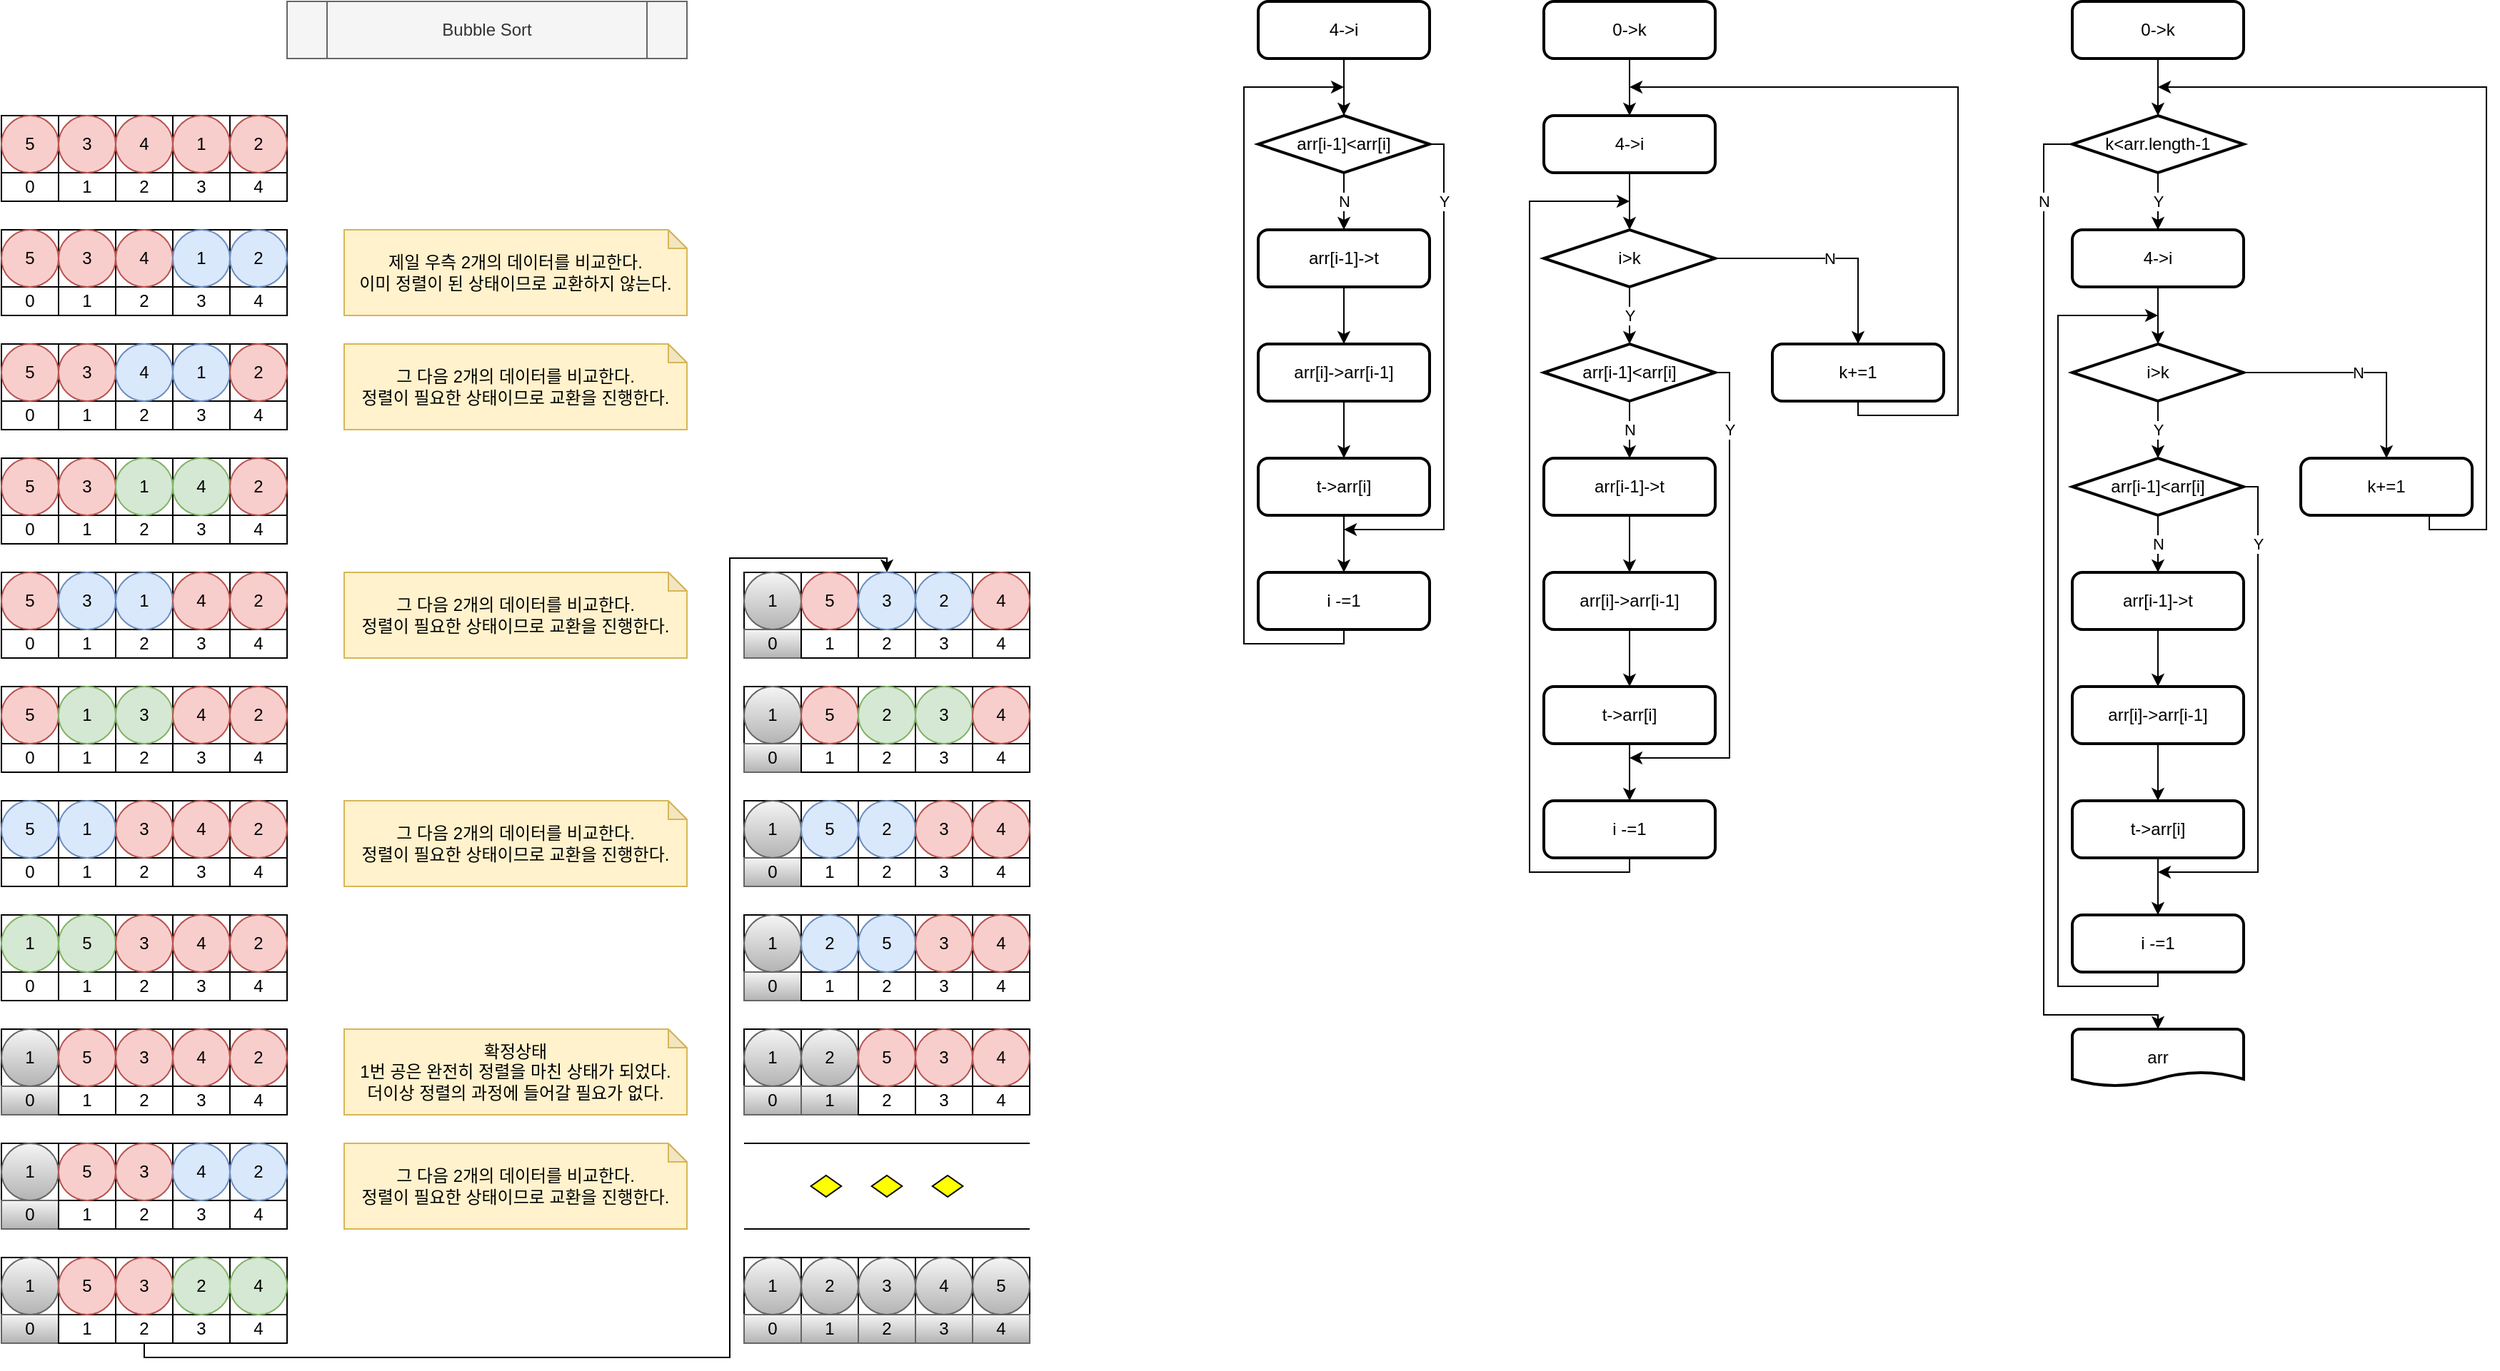 <mxfile version="19.0.3" type="device"><diagram id="CkrdCUelR31E2tzlz1IL" name="Page-1"><mxGraphModel dx="918" dy="608" grid="1" gridSize="10" guides="1" tooltips="1" connect="1" arrows="0" fold="1" page="1" pageScale="1" pageWidth="850" pageHeight="1100" math="0" shadow="0"><root><mxCell id="0"/><mxCell id="1" parent="0"/><mxCell id="qdIXeAVl7_QmlQScq6W3-1" value="Bubble Sort" style="shape=process;whiteSpace=wrap;html=1;backgroundOutline=1;fillColor=#f5f5f5;strokeColor=#666666;fontColor=#333333;" vertex="1" parent="1"><mxGeometry x="280" y="40" width="280" height="40" as="geometry"/></mxCell><mxCell id="qdIXeAVl7_QmlQScq6W3-2" value="" style="rounded=0;whiteSpace=wrap;html=1;" vertex="1" parent="1"><mxGeometry x="80" y="120" width="40" height="40" as="geometry"/></mxCell><mxCell id="qdIXeAVl7_QmlQScq6W3-3" value="" style="rounded=0;whiteSpace=wrap;html=1;" vertex="1" parent="1"><mxGeometry x="120" y="120" width="40" height="40" as="geometry"/></mxCell><mxCell id="qdIXeAVl7_QmlQScq6W3-4" value="" style="rounded=0;whiteSpace=wrap;html=1;" vertex="1" parent="1"><mxGeometry x="160" y="120" width="40" height="40" as="geometry"/></mxCell><mxCell id="qdIXeAVl7_QmlQScq6W3-5" value="" style="rounded=0;whiteSpace=wrap;html=1;" vertex="1" parent="1"><mxGeometry x="200" y="120" width="40" height="40" as="geometry"/></mxCell><mxCell id="qdIXeAVl7_QmlQScq6W3-6" value="" style="rounded=0;whiteSpace=wrap;html=1;" vertex="1" parent="1"><mxGeometry x="240" y="120" width="40" height="40" as="geometry"/></mxCell><mxCell id="qdIXeAVl7_QmlQScq6W3-7" value="0" style="rounded=0;whiteSpace=wrap;html=1;" vertex="1" parent="1"><mxGeometry x="80" y="160" width="40" height="20" as="geometry"/></mxCell><mxCell id="qdIXeAVl7_QmlQScq6W3-8" value="1" style="rounded=0;whiteSpace=wrap;html=1;" vertex="1" parent="1"><mxGeometry x="120" y="160" width="40" height="20" as="geometry"/></mxCell><mxCell id="qdIXeAVl7_QmlQScq6W3-9" value="2" style="rounded=0;whiteSpace=wrap;html=1;" vertex="1" parent="1"><mxGeometry x="160" y="160" width="40" height="20" as="geometry"/></mxCell><mxCell id="qdIXeAVl7_QmlQScq6W3-11" value="3" style="rounded=0;whiteSpace=wrap;html=1;" vertex="1" parent="1"><mxGeometry x="200" y="160" width="40" height="20" as="geometry"/></mxCell><mxCell id="qdIXeAVl7_QmlQScq6W3-12" value="4" style="rounded=0;whiteSpace=wrap;html=1;" vertex="1" parent="1"><mxGeometry x="240" y="160" width="40" height="20" as="geometry"/></mxCell><mxCell id="qdIXeAVl7_QmlQScq6W3-14" value="5" style="ellipse;whiteSpace=wrap;html=1;fillColor=#f8cecc;strokeColor=#b85450;" vertex="1" parent="1"><mxGeometry x="80" y="120" width="40" height="40" as="geometry"/></mxCell><mxCell id="qdIXeAVl7_QmlQScq6W3-15" value="3" style="ellipse;whiteSpace=wrap;html=1;fillColor=#f8cecc;strokeColor=#b85450;" vertex="1" parent="1"><mxGeometry x="120" y="120" width="40" height="40" as="geometry"/></mxCell><mxCell id="qdIXeAVl7_QmlQScq6W3-16" value="4" style="ellipse;whiteSpace=wrap;html=1;fillColor=#f8cecc;strokeColor=#b85450;" vertex="1" parent="1"><mxGeometry x="160" y="120" width="40" height="40" as="geometry"/></mxCell><mxCell id="qdIXeAVl7_QmlQScq6W3-17" value="1" style="ellipse;whiteSpace=wrap;html=1;fillColor=#f8cecc;strokeColor=#b85450;" vertex="1" parent="1"><mxGeometry x="200" y="120" width="40" height="40" as="geometry"/></mxCell><mxCell id="qdIXeAVl7_QmlQScq6W3-18" value="2" style="ellipse;whiteSpace=wrap;html=1;fillColor=#f8cecc;strokeColor=#b85450;" vertex="1" parent="1"><mxGeometry x="240" y="120" width="40" height="40" as="geometry"/></mxCell><mxCell id="qdIXeAVl7_QmlQScq6W3-19" value="" style="rounded=0;whiteSpace=wrap;html=1;" vertex="1" parent="1"><mxGeometry x="80" y="200" width="40" height="40" as="geometry"/></mxCell><mxCell id="qdIXeAVl7_QmlQScq6W3-20" value="" style="rounded=0;whiteSpace=wrap;html=1;" vertex="1" parent="1"><mxGeometry x="120" y="200" width="40" height="40" as="geometry"/></mxCell><mxCell id="qdIXeAVl7_QmlQScq6W3-21" value="" style="rounded=0;whiteSpace=wrap;html=1;" vertex="1" parent="1"><mxGeometry x="160" y="200" width="40" height="40" as="geometry"/></mxCell><mxCell id="qdIXeAVl7_QmlQScq6W3-22" value="" style="rounded=0;whiteSpace=wrap;html=1;" vertex="1" parent="1"><mxGeometry x="200" y="200" width="40" height="40" as="geometry"/></mxCell><mxCell id="qdIXeAVl7_QmlQScq6W3-23" value="" style="rounded=0;whiteSpace=wrap;html=1;" vertex="1" parent="1"><mxGeometry x="240" y="200" width="40" height="40" as="geometry"/></mxCell><mxCell id="qdIXeAVl7_QmlQScq6W3-24" value="0" style="rounded=0;whiteSpace=wrap;html=1;" vertex="1" parent="1"><mxGeometry x="80" y="240" width="40" height="20" as="geometry"/></mxCell><mxCell id="qdIXeAVl7_QmlQScq6W3-25" value="1" style="rounded=0;whiteSpace=wrap;html=1;" vertex="1" parent="1"><mxGeometry x="120" y="240" width="40" height="20" as="geometry"/></mxCell><mxCell id="qdIXeAVl7_QmlQScq6W3-26" value="2" style="rounded=0;whiteSpace=wrap;html=1;" vertex="1" parent="1"><mxGeometry x="160" y="240" width="40" height="20" as="geometry"/></mxCell><mxCell id="qdIXeAVl7_QmlQScq6W3-27" value="3" style="rounded=0;whiteSpace=wrap;html=1;" vertex="1" parent="1"><mxGeometry x="200" y="240" width="40" height="20" as="geometry"/></mxCell><mxCell id="qdIXeAVl7_QmlQScq6W3-28" value="4" style="rounded=0;whiteSpace=wrap;html=1;" vertex="1" parent="1"><mxGeometry x="240" y="240" width="40" height="20" as="geometry"/></mxCell><mxCell id="qdIXeAVl7_QmlQScq6W3-29" value="5" style="ellipse;whiteSpace=wrap;html=1;fillColor=#f8cecc;strokeColor=#b85450;" vertex="1" parent="1"><mxGeometry x="80" y="200" width="40" height="40" as="geometry"/></mxCell><mxCell id="qdIXeAVl7_QmlQScq6W3-30" value="3" style="ellipse;whiteSpace=wrap;html=1;fillColor=#f8cecc;strokeColor=#b85450;" vertex="1" parent="1"><mxGeometry x="120" y="200" width="40" height="40" as="geometry"/></mxCell><mxCell id="qdIXeAVl7_QmlQScq6W3-31" value="4" style="ellipse;whiteSpace=wrap;html=1;fillColor=#f8cecc;strokeColor=#b85450;" vertex="1" parent="1"><mxGeometry x="160" y="200" width="40" height="40" as="geometry"/></mxCell><mxCell id="qdIXeAVl7_QmlQScq6W3-32" value="1" style="ellipse;whiteSpace=wrap;html=1;fillColor=#dae8fc;strokeColor=#6c8ebf;" vertex="1" parent="1"><mxGeometry x="200" y="200" width="40" height="40" as="geometry"/></mxCell><mxCell id="qdIXeAVl7_QmlQScq6W3-33" value="2" style="ellipse;whiteSpace=wrap;html=1;fillColor=#dae8fc;strokeColor=#6c8ebf;" vertex="1" parent="1"><mxGeometry x="240" y="200" width="40" height="40" as="geometry"/></mxCell><mxCell id="qdIXeAVl7_QmlQScq6W3-35" value="제일 우측 2개의 데이터를 비교한다.&lt;br&gt;이미 정렬이 된 상태이므로 교환하지 않는다." style="shape=note;whiteSpace=wrap;html=1;backgroundOutline=1;darkOpacity=0.05;size=13;fillColor=#fff2cc;strokeColor=#d6b656;" vertex="1" parent="1"><mxGeometry x="320" y="200" width="240" height="60" as="geometry"/></mxCell><mxCell id="qdIXeAVl7_QmlQScq6W3-36" value="" style="rounded=0;whiteSpace=wrap;html=1;" vertex="1" parent="1"><mxGeometry x="80" y="280" width="40" height="40" as="geometry"/></mxCell><mxCell id="qdIXeAVl7_QmlQScq6W3-37" value="" style="rounded=0;whiteSpace=wrap;html=1;" vertex="1" parent="1"><mxGeometry x="120" y="280" width="40" height="40" as="geometry"/></mxCell><mxCell id="qdIXeAVl7_QmlQScq6W3-38" value="" style="rounded=0;whiteSpace=wrap;html=1;" vertex="1" parent="1"><mxGeometry x="160" y="280" width="40" height="40" as="geometry"/></mxCell><mxCell id="qdIXeAVl7_QmlQScq6W3-39" value="" style="rounded=0;whiteSpace=wrap;html=1;" vertex="1" parent="1"><mxGeometry x="200" y="280" width="40" height="40" as="geometry"/></mxCell><mxCell id="qdIXeAVl7_QmlQScq6W3-40" value="" style="rounded=0;whiteSpace=wrap;html=1;" vertex="1" parent="1"><mxGeometry x="240" y="280" width="40" height="40" as="geometry"/></mxCell><mxCell id="qdIXeAVl7_QmlQScq6W3-41" value="0" style="rounded=0;whiteSpace=wrap;html=1;" vertex="1" parent="1"><mxGeometry x="80" y="320" width="40" height="20" as="geometry"/></mxCell><mxCell id="qdIXeAVl7_QmlQScq6W3-42" value="1" style="rounded=0;whiteSpace=wrap;html=1;" vertex="1" parent="1"><mxGeometry x="120" y="320" width="40" height="20" as="geometry"/></mxCell><mxCell id="qdIXeAVl7_QmlQScq6W3-43" value="2" style="rounded=0;whiteSpace=wrap;html=1;" vertex="1" parent="1"><mxGeometry x="160" y="320" width="40" height="20" as="geometry"/></mxCell><mxCell id="qdIXeAVl7_QmlQScq6W3-44" value="3" style="rounded=0;whiteSpace=wrap;html=1;" vertex="1" parent="1"><mxGeometry x="200" y="320" width="40" height="20" as="geometry"/></mxCell><mxCell id="qdIXeAVl7_QmlQScq6W3-45" value="4" style="rounded=0;whiteSpace=wrap;html=1;" vertex="1" parent="1"><mxGeometry x="240" y="320" width="40" height="20" as="geometry"/></mxCell><mxCell id="qdIXeAVl7_QmlQScq6W3-46" value="5" style="ellipse;whiteSpace=wrap;html=1;fillColor=#f8cecc;strokeColor=#b85450;" vertex="1" parent="1"><mxGeometry x="80" y="280" width="40" height="40" as="geometry"/></mxCell><mxCell id="qdIXeAVl7_QmlQScq6W3-47" value="3" style="ellipse;whiteSpace=wrap;html=1;fillColor=#f8cecc;strokeColor=#b85450;" vertex="1" parent="1"><mxGeometry x="120" y="280" width="40" height="40" as="geometry"/></mxCell><mxCell id="qdIXeAVl7_QmlQScq6W3-48" value="4" style="ellipse;whiteSpace=wrap;html=1;fillColor=#dae8fc;strokeColor=#6c8ebf;" vertex="1" parent="1"><mxGeometry x="160" y="280" width="40" height="40" as="geometry"/></mxCell><mxCell id="qdIXeAVl7_QmlQScq6W3-49" value="1" style="ellipse;whiteSpace=wrap;html=1;fillColor=#dae8fc;strokeColor=#6c8ebf;" vertex="1" parent="1"><mxGeometry x="200" y="280" width="40" height="40" as="geometry"/></mxCell><mxCell id="qdIXeAVl7_QmlQScq6W3-50" value="2" style="ellipse;whiteSpace=wrap;html=1;fillColor=#f8cecc;strokeColor=#b85450;" vertex="1" parent="1"><mxGeometry x="240" y="280" width="40" height="40" as="geometry"/></mxCell><mxCell id="qdIXeAVl7_QmlQScq6W3-51" value="그 다음 2개의 데이터를 비교한다.&lt;br&gt;정렬이 필요한 상태이므로 교환을 진행한다." style="shape=note;whiteSpace=wrap;html=1;backgroundOutline=1;darkOpacity=0.05;size=13;fillColor=#fff2cc;strokeColor=#d6b656;" vertex="1" parent="1"><mxGeometry x="320" y="280" width="240" height="60" as="geometry"/></mxCell><mxCell id="qdIXeAVl7_QmlQScq6W3-52" value="" style="rounded=0;whiteSpace=wrap;html=1;" vertex="1" parent="1"><mxGeometry x="80" y="360" width="40" height="40" as="geometry"/></mxCell><mxCell id="qdIXeAVl7_QmlQScq6W3-53" value="" style="rounded=0;whiteSpace=wrap;html=1;" vertex="1" parent="1"><mxGeometry x="120" y="360" width="40" height="40" as="geometry"/></mxCell><mxCell id="qdIXeAVl7_QmlQScq6W3-54" value="" style="rounded=0;whiteSpace=wrap;html=1;" vertex="1" parent="1"><mxGeometry x="160" y="360" width="40" height="40" as="geometry"/></mxCell><mxCell id="qdIXeAVl7_QmlQScq6W3-55" value="" style="rounded=0;whiteSpace=wrap;html=1;" vertex="1" parent="1"><mxGeometry x="200" y="360" width="40" height="40" as="geometry"/></mxCell><mxCell id="qdIXeAVl7_QmlQScq6W3-56" value="" style="rounded=0;whiteSpace=wrap;html=1;" vertex="1" parent="1"><mxGeometry x="240" y="360" width="40" height="40" as="geometry"/></mxCell><mxCell id="qdIXeAVl7_QmlQScq6W3-57" value="0" style="rounded=0;whiteSpace=wrap;html=1;" vertex="1" parent="1"><mxGeometry x="80" y="400" width="40" height="20" as="geometry"/></mxCell><mxCell id="qdIXeAVl7_QmlQScq6W3-58" value="1" style="rounded=0;whiteSpace=wrap;html=1;" vertex="1" parent="1"><mxGeometry x="120" y="400" width="40" height="20" as="geometry"/></mxCell><mxCell id="qdIXeAVl7_QmlQScq6W3-59" value="2" style="rounded=0;whiteSpace=wrap;html=1;" vertex="1" parent="1"><mxGeometry x="160" y="400" width="40" height="20" as="geometry"/></mxCell><mxCell id="qdIXeAVl7_QmlQScq6W3-60" value="3" style="rounded=0;whiteSpace=wrap;html=1;" vertex="1" parent="1"><mxGeometry x="200" y="400" width="40" height="20" as="geometry"/></mxCell><mxCell id="qdIXeAVl7_QmlQScq6W3-61" value="4" style="rounded=0;whiteSpace=wrap;html=1;" vertex="1" parent="1"><mxGeometry x="240" y="400" width="40" height="20" as="geometry"/></mxCell><mxCell id="qdIXeAVl7_QmlQScq6W3-62" value="5" style="ellipse;whiteSpace=wrap;html=1;fillColor=#f8cecc;strokeColor=#b85450;" vertex="1" parent="1"><mxGeometry x="80" y="360" width="40" height="40" as="geometry"/></mxCell><mxCell id="qdIXeAVl7_QmlQScq6W3-63" value="3" style="ellipse;whiteSpace=wrap;html=1;fillColor=#f8cecc;strokeColor=#b85450;" vertex="1" parent="1"><mxGeometry x="120" y="360" width="40" height="40" as="geometry"/></mxCell><mxCell id="qdIXeAVl7_QmlQScq6W3-64" value="1" style="ellipse;whiteSpace=wrap;html=1;fillColor=#d5e8d4;strokeColor=#82b366;" vertex="1" parent="1"><mxGeometry x="160" y="360" width="40" height="40" as="geometry"/></mxCell><mxCell id="qdIXeAVl7_QmlQScq6W3-65" value="4" style="ellipse;whiteSpace=wrap;html=1;fillColor=#d5e8d4;strokeColor=#82b366;" vertex="1" parent="1"><mxGeometry x="200" y="360" width="40" height="40" as="geometry"/></mxCell><mxCell id="qdIXeAVl7_QmlQScq6W3-66" value="2" style="ellipse;whiteSpace=wrap;html=1;fillColor=#f8cecc;strokeColor=#b85450;" vertex="1" parent="1"><mxGeometry x="240" y="360" width="40" height="40" as="geometry"/></mxCell><mxCell id="qdIXeAVl7_QmlQScq6W3-67" value="" style="rounded=0;whiteSpace=wrap;html=1;" vertex="1" parent="1"><mxGeometry x="80" y="440" width="40" height="40" as="geometry"/></mxCell><mxCell id="qdIXeAVl7_QmlQScq6W3-68" value="" style="rounded=0;whiteSpace=wrap;html=1;" vertex="1" parent="1"><mxGeometry x="120" y="440" width="40" height="40" as="geometry"/></mxCell><mxCell id="qdIXeAVl7_QmlQScq6W3-69" value="" style="rounded=0;whiteSpace=wrap;html=1;" vertex="1" parent="1"><mxGeometry x="160" y="440" width="40" height="40" as="geometry"/></mxCell><mxCell id="qdIXeAVl7_QmlQScq6W3-70" value="" style="rounded=0;whiteSpace=wrap;html=1;" vertex="1" parent="1"><mxGeometry x="200" y="440" width="40" height="40" as="geometry"/></mxCell><mxCell id="qdIXeAVl7_QmlQScq6W3-71" value="" style="rounded=0;whiteSpace=wrap;html=1;" vertex="1" parent="1"><mxGeometry x="240" y="440" width="40" height="40" as="geometry"/></mxCell><mxCell id="qdIXeAVl7_QmlQScq6W3-72" value="0" style="rounded=0;whiteSpace=wrap;html=1;" vertex="1" parent="1"><mxGeometry x="80" y="480" width="40" height="20" as="geometry"/></mxCell><mxCell id="qdIXeAVl7_QmlQScq6W3-73" value="1" style="rounded=0;whiteSpace=wrap;html=1;" vertex="1" parent="1"><mxGeometry x="120" y="480" width="40" height="20" as="geometry"/></mxCell><mxCell id="qdIXeAVl7_QmlQScq6W3-74" value="2" style="rounded=0;whiteSpace=wrap;html=1;" vertex="1" parent="1"><mxGeometry x="160" y="480" width="40" height="20" as="geometry"/></mxCell><mxCell id="qdIXeAVl7_QmlQScq6W3-75" value="3" style="rounded=0;whiteSpace=wrap;html=1;" vertex="1" parent="1"><mxGeometry x="200" y="480" width="40" height="20" as="geometry"/></mxCell><mxCell id="qdIXeAVl7_QmlQScq6W3-76" value="4" style="rounded=0;whiteSpace=wrap;html=1;" vertex="1" parent="1"><mxGeometry x="240" y="480" width="40" height="20" as="geometry"/></mxCell><mxCell id="qdIXeAVl7_QmlQScq6W3-77" value="5" style="ellipse;whiteSpace=wrap;html=1;fillColor=#f8cecc;strokeColor=#b85450;" vertex="1" parent="1"><mxGeometry x="80" y="440" width="40" height="40" as="geometry"/></mxCell><mxCell id="qdIXeAVl7_QmlQScq6W3-78" value="3" style="ellipse;whiteSpace=wrap;html=1;fillColor=#dae8fc;strokeColor=#6c8ebf;" vertex="1" parent="1"><mxGeometry x="120" y="440" width="40" height="40" as="geometry"/></mxCell><mxCell id="qdIXeAVl7_QmlQScq6W3-79" value="1" style="ellipse;whiteSpace=wrap;html=1;fillColor=#dae8fc;strokeColor=#6c8ebf;" vertex="1" parent="1"><mxGeometry x="160" y="440" width="40" height="40" as="geometry"/></mxCell><mxCell id="qdIXeAVl7_QmlQScq6W3-80" value="4" style="ellipse;whiteSpace=wrap;html=1;fillColor=#f8cecc;strokeColor=#b85450;" vertex="1" parent="1"><mxGeometry x="200" y="440" width="40" height="40" as="geometry"/></mxCell><mxCell id="qdIXeAVl7_QmlQScq6W3-81" value="2" style="ellipse;whiteSpace=wrap;html=1;fillColor=#f8cecc;strokeColor=#b85450;" vertex="1" parent="1"><mxGeometry x="240" y="440" width="40" height="40" as="geometry"/></mxCell><mxCell id="qdIXeAVl7_QmlQScq6W3-82" value="그 다음 2개의 데이터를 비교한다.&lt;br&gt;정렬이 필요한 상태이므로 교환을 진행한다." style="shape=note;whiteSpace=wrap;html=1;backgroundOutline=1;darkOpacity=0.05;size=13;fillColor=#fff2cc;strokeColor=#d6b656;" vertex="1" parent="1"><mxGeometry x="320" y="440" width="240" height="60" as="geometry"/></mxCell><mxCell id="qdIXeAVl7_QmlQScq6W3-83" value="" style="rounded=0;whiteSpace=wrap;html=1;" vertex="1" parent="1"><mxGeometry x="80" y="520" width="40" height="40" as="geometry"/></mxCell><mxCell id="qdIXeAVl7_QmlQScq6W3-84" value="" style="rounded=0;whiteSpace=wrap;html=1;" vertex="1" parent="1"><mxGeometry x="120" y="520" width="40" height="40" as="geometry"/></mxCell><mxCell id="qdIXeAVl7_QmlQScq6W3-85" value="" style="rounded=0;whiteSpace=wrap;html=1;" vertex="1" parent="1"><mxGeometry x="160" y="520" width="40" height="40" as="geometry"/></mxCell><mxCell id="qdIXeAVl7_QmlQScq6W3-86" value="" style="rounded=0;whiteSpace=wrap;html=1;" vertex="1" parent="1"><mxGeometry x="200" y="520" width="40" height="40" as="geometry"/></mxCell><mxCell id="qdIXeAVl7_QmlQScq6W3-87" value="" style="rounded=0;whiteSpace=wrap;html=1;" vertex="1" parent="1"><mxGeometry x="240" y="520" width="40" height="40" as="geometry"/></mxCell><mxCell id="qdIXeAVl7_QmlQScq6W3-88" value="0" style="rounded=0;whiteSpace=wrap;html=1;" vertex="1" parent="1"><mxGeometry x="80" y="560" width="40" height="20" as="geometry"/></mxCell><mxCell id="qdIXeAVl7_QmlQScq6W3-89" value="1" style="rounded=0;whiteSpace=wrap;html=1;" vertex="1" parent="1"><mxGeometry x="120" y="560" width="40" height="20" as="geometry"/></mxCell><mxCell id="qdIXeAVl7_QmlQScq6W3-90" value="2" style="rounded=0;whiteSpace=wrap;html=1;" vertex="1" parent="1"><mxGeometry x="160" y="560" width="40" height="20" as="geometry"/></mxCell><mxCell id="qdIXeAVl7_QmlQScq6W3-91" value="3" style="rounded=0;whiteSpace=wrap;html=1;" vertex="1" parent="1"><mxGeometry x="200" y="560" width="40" height="20" as="geometry"/></mxCell><mxCell id="qdIXeAVl7_QmlQScq6W3-92" value="4" style="rounded=0;whiteSpace=wrap;html=1;" vertex="1" parent="1"><mxGeometry x="240" y="560" width="40" height="20" as="geometry"/></mxCell><mxCell id="qdIXeAVl7_QmlQScq6W3-93" value="5" style="ellipse;whiteSpace=wrap;html=1;fillColor=#f8cecc;strokeColor=#b85450;" vertex="1" parent="1"><mxGeometry x="80" y="520" width="40" height="40" as="geometry"/></mxCell><mxCell id="qdIXeAVl7_QmlQScq6W3-94" value="1" style="ellipse;whiteSpace=wrap;html=1;fillColor=#d5e8d4;strokeColor=#82b366;" vertex="1" parent="1"><mxGeometry x="120" y="520" width="40" height="40" as="geometry"/></mxCell><mxCell id="qdIXeAVl7_QmlQScq6W3-95" value="3" style="ellipse;whiteSpace=wrap;html=1;fillColor=#d5e8d4;strokeColor=#82b366;" vertex="1" parent="1"><mxGeometry x="160" y="520" width="40" height="40" as="geometry"/></mxCell><mxCell id="qdIXeAVl7_QmlQScq6W3-96" value="4" style="ellipse;whiteSpace=wrap;html=1;fillColor=#f8cecc;strokeColor=#b85450;" vertex="1" parent="1"><mxGeometry x="200" y="520" width="40" height="40" as="geometry"/></mxCell><mxCell id="qdIXeAVl7_QmlQScq6W3-97" value="2" style="ellipse;whiteSpace=wrap;html=1;fillColor=#f8cecc;strokeColor=#b85450;" vertex="1" parent="1"><mxGeometry x="240" y="520" width="40" height="40" as="geometry"/></mxCell><mxCell id="qdIXeAVl7_QmlQScq6W3-98" value="" style="rounded=0;whiteSpace=wrap;html=1;" vertex="1" parent="1"><mxGeometry x="80" y="600" width="40" height="40" as="geometry"/></mxCell><mxCell id="qdIXeAVl7_QmlQScq6W3-99" value="" style="rounded=0;whiteSpace=wrap;html=1;" vertex="1" parent="1"><mxGeometry x="120" y="600" width="40" height="40" as="geometry"/></mxCell><mxCell id="qdIXeAVl7_QmlQScq6W3-100" value="" style="rounded=0;whiteSpace=wrap;html=1;" vertex="1" parent="1"><mxGeometry x="160" y="600" width="40" height="40" as="geometry"/></mxCell><mxCell id="qdIXeAVl7_QmlQScq6W3-101" value="" style="rounded=0;whiteSpace=wrap;html=1;" vertex="1" parent="1"><mxGeometry x="200" y="600" width="40" height="40" as="geometry"/></mxCell><mxCell id="qdIXeAVl7_QmlQScq6W3-102" value="" style="rounded=0;whiteSpace=wrap;html=1;" vertex="1" parent="1"><mxGeometry x="240" y="600" width="40" height="40" as="geometry"/></mxCell><mxCell id="qdIXeAVl7_QmlQScq6W3-103" value="0" style="rounded=0;whiteSpace=wrap;html=1;" vertex="1" parent="1"><mxGeometry x="80" y="640" width="40" height="20" as="geometry"/></mxCell><mxCell id="qdIXeAVl7_QmlQScq6W3-104" value="1" style="rounded=0;whiteSpace=wrap;html=1;" vertex="1" parent="1"><mxGeometry x="120" y="640" width="40" height="20" as="geometry"/></mxCell><mxCell id="qdIXeAVl7_QmlQScq6W3-105" value="2" style="rounded=0;whiteSpace=wrap;html=1;" vertex="1" parent="1"><mxGeometry x="160" y="640" width="40" height="20" as="geometry"/></mxCell><mxCell id="qdIXeAVl7_QmlQScq6W3-106" value="3" style="rounded=0;whiteSpace=wrap;html=1;" vertex="1" parent="1"><mxGeometry x="200" y="640" width="40" height="20" as="geometry"/></mxCell><mxCell id="qdIXeAVl7_QmlQScq6W3-107" value="4" style="rounded=0;whiteSpace=wrap;html=1;" vertex="1" parent="1"><mxGeometry x="240" y="640" width="40" height="20" as="geometry"/></mxCell><mxCell id="qdIXeAVl7_QmlQScq6W3-108" value="5" style="ellipse;whiteSpace=wrap;html=1;fillColor=#dae8fc;strokeColor=#6c8ebf;" vertex="1" parent="1"><mxGeometry x="80" y="600" width="40" height="40" as="geometry"/></mxCell><mxCell id="qdIXeAVl7_QmlQScq6W3-109" value="1" style="ellipse;whiteSpace=wrap;html=1;fillColor=#dae8fc;strokeColor=#6c8ebf;" vertex="1" parent="1"><mxGeometry x="120" y="600" width="40" height="40" as="geometry"/></mxCell><mxCell id="qdIXeAVl7_QmlQScq6W3-110" value="3" style="ellipse;whiteSpace=wrap;html=1;fillColor=#f8cecc;strokeColor=#b85450;" vertex="1" parent="1"><mxGeometry x="160" y="600" width="40" height="40" as="geometry"/></mxCell><mxCell id="qdIXeAVl7_QmlQScq6W3-111" value="4" style="ellipse;whiteSpace=wrap;html=1;fillColor=#f8cecc;strokeColor=#b85450;" vertex="1" parent="1"><mxGeometry x="200" y="600" width="40" height="40" as="geometry"/></mxCell><mxCell id="qdIXeAVl7_QmlQScq6W3-112" value="2" style="ellipse;whiteSpace=wrap;html=1;fillColor=#f8cecc;strokeColor=#b85450;" vertex="1" parent="1"><mxGeometry x="240" y="600" width="40" height="40" as="geometry"/></mxCell><mxCell id="qdIXeAVl7_QmlQScq6W3-113" value="그 다음 2개의 데이터를 비교한다.&lt;br&gt;정렬이 필요한 상태이므로 교환을 진행한다." style="shape=note;whiteSpace=wrap;html=1;backgroundOutline=1;darkOpacity=0.05;size=13;fillColor=#fff2cc;strokeColor=#d6b656;" vertex="1" parent="1"><mxGeometry x="320" y="600" width="240" height="60" as="geometry"/></mxCell><mxCell id="qdIXeAVl7_QmlQScq6W3-114" value="" style="rounded=0;whiteSpace=wrap;html=1;" vertex="1" parent="1"><mxGeometry x="80" y="680" width="40" height="40" as="geometry"/></mxCell><mxCell id="qdIXeAVl7_QmlQScq6W3-115" value="" style="rounded=0;whiteSpace=wrap;html=1;" vertex="1" parent="1"><mxGeometry x="120" y="680" width="40" height="40" as="geometry"/></mxCell><mxCell id="qdIXeAVl7_QmlQScq6W3-116" value="" style="rounded=0;whiteSpace=wrap;html=1;" vertex="1" parent="1"><mxGeometry x="160" y="680" width="40" height="40" as="geometry"/></mxCell><mxCell id="qdIXeAVl7_QmlQScq6W3-117" value="" style="rounded=0;whiteSpace=wrap;html=1;" vertex="1" parent="1"><mxGeometry x="200" y="680" width="40" height="40" as="geometry"/></mxCell><mxCell id="qdIXeAVl7_QmlQScq6W3-118" value="" style="rounded=0;whiteSpace=wrap;html=1;" vertex="1" parent="1"><mxGeometry x="240" y="680" width="40" height="40" as="geometry"/></mxCell><mxCell id="qdIXeAVl7_QmlQScq6W3-119" value="0" style="rounded=0;whiteSpace=wrap;html=1;" vertex="1" parent="1"><mxGeometry x="80" y="720" width="40" height="20" as="geometry"/></mxCell><mxCell id="qdIXeAVl7_QmlQScq6W3-120" value="1" style="rounded=0;whiteSpace=wrap;html=1;" vertex="1" parent="1"><mxGeometry x="120" y="720" width="40" height="20" as="geometry"/></mxCell><mxCell id="qdIXeAVl7_QmlQScq6W3-121" value="2" style="rounded=0;whiteSpace=wrap;html=1;" vertex="1" parent="1"><mxGeometry x="160" y="720" width="40" height="20" as="geometry"/></mxCell><mxCell id="qdIXeAVl7_QmlQScq6W3-122" value="3" style="rounded=0;whiteSpace=wrap;html=1;" vertex="1" parent="1"><mxGeometry x="200" y="720" width="40" height="20" as="geometry"/></mxCell><mxCell id="qdIXeAVl7_QmlQScq6W3-123" value="4" style="rounded=0;whiteSpace=wrap;html=1;" vertex="1" parent="1"><mxGeometry x="240" y="720" width="40" height="20" as="geometry"/></mxCell><mxCell id="qdIXeAVl7_QmlQScq6W3-124" value="1" style="ellipse;whiteSpace=wrap;html=1;fillColor=#d5e8d4;strokeColor=#82b366;" vertex="1" parent="1"><mxGeometry x="80" y="680" width="40" height="40" as="geometry"/></mxCell><mxCell id="qdIXeAVl7_QmlQScq6W3-125" value="5" style="ellipse;whiteSpace=wrap;html=1;fillColor=#d5e8d4;strokeColor=#82b366;" vertex="1" parent="1"><mxGeometry x="120" y="680" width="40" height="40" as="geometry"/></mxCell><mxCell id="qdIXeAVl7_QmlQScq6W3-126" value="3" style="ellipse;whiteSpace=wrap;html=1;fillColor=#f8cecc;strokeColor=#b85450;" vertex="1" parent="1"><mxGeometry x="160" y="680" width="40" height="40" as="geometry"/></mxCell><mxCell id="qdIXeAVl7_QmlQScq6W3-127" value="4" style="ellipse;whiteSpace=wrap;html=1;fillColor=#f8cecc;strokeColor=#b85450;" vertex="1" parent="1"><mxGeometry x="200" y="680" width="40" height="40" as="geometry"/></mxCell><mxCell id="qdIXeAVl7_QmlQScq6W3-128" value="2" style="ellipse;whiteSpace=wrap;html=1;fillColor=#f8cecc;strokeColor=#b85450;" vertex="1" parent="1"><mxGeometry x="240" y="680" width="40" height="40" as="geometry"/></mxCell><mxCell id="qdIXeAVl7_QmlQScq6W3-129" value="" style="rounded=0;whiteSpace=wrap;html=1;" vertex="1" parent="1"><mxGeometry x="80" y="760" width="40" height="40" as="geometry"/></mxCell><mxCell id="qdIXeAVl7_QmlQScq6W3-130" value="" style="rounded=0;whiteSpace=wrap;html=1;" vertex="1" parent="1"><mxGeometry x="120" y="760" width="40" height="40" as="geometry"/></mxCell><mxCell id="qdIXeAVl7_QmlQScq6W3-131" value="" style="rounded=0;whiteSpace=wrap;html=1;" vertex="1" parent="1"><mxGeometry x="160" y="760" width="40" height="40" as="geometry"/></mxCell><mxCell id="qdIXeAVl7_QmlQScq6W3-132" value="" style="rounded=0;whiteSpace=wrap;html=1;" vertex="1" parent="1"><mxGeometry x="200" y="760" width="40" height="40" as="geometry"/></mxCell><mxCell id="qdIXeAVl7_QmlQScq6W3-133" value="" style="rounded=0;whiteSpace=wrap;html=1;" vertex="1" parent="1"><mxGeometry x="240" y="760" width="40" height="40" as="geometry"/></mxCell><mxCell id="qdIXeAVl7_QmlQScq6W3-134" value="0" style="rounded=0;whiteSpace=wrap;html=1;fillColor=#f5f5f5;gradientColor=#b3b3b3;strokeColor=#666666;" vertex="1" parent="1"><mxGeometry x="80" y="800" width="40" height="20" as="geometry"/></mxCell><mxCell id="qdIXeAVl7_QmlQScq6W3-135" value="1" style="rounded=0;whiteSpace=wrap;html=1;" vertex="1" parent="1"><mxGeometry x="120" y="800" width="40" height="20" as="geometry"/></mxCell><mxCell id="qdIXeAVl7_QmlQScq6W3-136" value="2" style="rounded=0;whiteSpace=wrap;html=1;" vertex="1" parent="1"><mxGeometry x="160" y="800" width="40" height="20" as="geometry"/></mxCell><mxCell id="qdIXeAVl7_QmlQScq6W3-137" value="3" style="rounded=0;whiteSpace=wrap;html=1;" vertex="1" parent="1"><mxGeometry x="200" y="800" width="40" height="20" as="geometry"/></mxCell><mxCell id="qdIXeAVl7_QmlQScq6W3-138" value="4" style="rounded=0;whiteSpace=wrap;html=1;" vertex="1" parent="1"><mxGeometry x="240" y="800" width="40" height="20" as="geometry"/></mxCell><mxCell id="qdIXeAVl7_QmlQScq6W3-139" value="1" style="ellipse;whiteSpace=wrap;html=1;fillColor=#f5f5f5;strokeColor=#666666;gradientColor=#b3b3b3;" vertex="1" parent="1"><mxGeometry x="80" y="760" width="40" height="40" as="geometry"/></mxCell><mxCell id="qdIXeAVl7_QmlQScq6W3-140" value="5" style="ellipse;whiteSpace=wrap;html=1;fillColor=#f8cecc;strokeColor=#b85450;" vertex="1" parent="1"><mxGeometry x="120" y="760" width="40" height="40" as="geometry"/></mxCell><mxCell id="qdIXeAVl7_QmlQScq6W3-141" value="3" style="ellipse;whiteSpace=wrap;html=1;fillColor=#f8cecc;strokeColor=#b85450;" vertex="1" parent="1"><mxGeometry x="160" y="760" width="40" height="40" as="geometry"/></mxCell><mxCell id="qdIXeAVl7_QmlQScq6W3-142" value="4" style="ellipse;whiteSpace=wrap;html=1;fillColor=#f8cecc;strokeColor=#b85450;" vertex="1" parent="1"><mxGeometry x="200" y="760" width="40" height="40" as="geometry"/></mxCell><mxCell id="qdIXeAVl7_QmlQScq6W3-143" value="2" style="ellipse;whiteSpace=wrap;html=1;fillColor=#f8cecc;strokeColor=#b85450;" vertex="1" parent="1"><mxGeometry x="240" y="760" width="40" height="40" as="geometry"/></mxCell><mxCell id="qdIXeAVl7_QmlQScq6W3-144" value="" style="rounded=0;whiteSpace=wrap;html=1;" vertex="1" parent="1"><mxGeometry x="80" y="840" width="40" height="40" as="geometry"/></mxCell><mxCell id="qdIXeAVl7_QmlQScq6W3-145" value="" style="rounded=0;whiteSpace=wrap;html=1;" vertex="1" parent="1"><mxGeometry x="120" y="840" width="40" height="40" as="geometry"/></mxCell><mxCell id="qdIXeAVl7_QmlQScq6W3-146" value="" style="rounded=0;whiteSpace=wrap;html=1;" vertex="1" parent="1"><mxGeometry x="160" y="840" width="40" height="40" as="geometry"/></mxCell><mxCell id="qdIXeAVl7_QmlQScq6W3-147" value="" style="rounded=0;whiteSpace=wrap;html=1;" vertex="1" parent="1"><mxGeometry x="200" y="840" width="40" height="40" as="geometry"/></mxCell><mxCell id="qdIXeAVl7_QmlQScq6W3-148" value="" style="rounded=0;whiteSpace=wrap;html=1;" vertex="1" parent="1"><mxGeometry x="240" y="840" width="40" height="40" as="geometry"/></mxCell><mxCell id="qdIXeAVl7_QmlQScq6W3-149" value="0" style="rounded=0;whiteSpace=wrap;html=1;fillColor=#f5f5f5;gradientColor=#b3b3b3;strokeColor=#666666;" vertex="1" parent="1"><mxGeometry x="80" y="880" width="40" height="20" as="geometry"/></mxCell><mxCell id="qdIXeAVl7_QmlQScq6W3-150" value="1" style="rounded=0;whiteSpace=wrap;html=1;" vertex="1" parent="1"><mxGeometry x="120" y="880" width="40" height="20" as="geometry"/></mxCell><mxCell id="qdIXeAVl7_QmlQScq6W3-151" value="2" style="rounded=0;whiteSpace=wrap;html=1;" vertex="1" parent="1"><mxGeometry x="160" y="880" width="40" height="20" as="geometry"/></mxCell><mxCell id="qdIXeAVl7_QmlQScq6W3-152" value="3" style="rounded=0;whiteSpace=wrap;html=1;" vertex="1" parent="1"><mxGeometry x="200" y="880" width="40" height="20" as="geometry"/></mxCell><mxCell id="qdIXeAVl7_QmlQScq6W3-153" value="4" style="rounded=0;whiteSpace=wrap;html=1;" vertex="1" parent="1"><mxGeometry x="240" y="880" width="40" height="20" as="geometry"/></mxCell><mxCell id="qdIXeAVl7_QmlQScq6W3-154" value="1" style="ellipse;whiteSpace=wrap;html=1;fillColor=#f5f5f5;strokeColor=#666666;gradientColor=#b3b3b3;" vertex="1" parent="1"><mxGeometry x="80" y="840" width="40" height="40" as="geometry"/></mxCell><mxCell id="qdIXeAVl7_QmlQScq6W3-155" value="5" style="ellipse;whiteSpace=wrap;html=1;fillColor=#f8cecc;strokeColor=#b85450;" vertex="1" parent="1"><mxGeometry x="120" y="840" width="40" height="40" as="geometry"/></mxCell><mxCell id="qdIXeAVl7_QmlQScq6W3-156" value="3" style="ellipse;whiteSpace=wrap;html=1;fillColor=#f8cecc;strokeColor=#b85450;" vertex="1" parent="1"><mxGeometry x="160" y="840" width="40" height="40" as="geometry"/></mxCell><mxCell id="qdIXeAVl7_QmlQScq6W3-157" value="4" style="ellipse;whiteSpace=wrap;html=1;fillColor=#dae8fc;strokeColor=#6c8ebf;" vertex="1" parent="1"><mxGeometry x="200" y="840" width="40" height="40" as="geometry"/></mxCell><mxCell id="qdIXeAVl7_QmlQScq6W3-158" value="2" style="ellipse;whiteSpace=wrap;html=1;fillColor=#dae8fc;strokeColor=#6c8ebf;" vertex="1" parent="1"><mxGeometry x="240" y="840" width="40" height="40" as="geometry"/></mxCell><mxCell id="qdIXeAVl7_QmlQScq6W3-159" value="그 다음 2개의 데이터를 비교한다.&lt;br&gt;정렬이 필요한 상태이므로 교환을 진행한다." style="shape=note;whiteSpace=wrap;html=1;backgroundOutline=1;darkOpacity=0.05;size=13;fillColor=#fff2cc;strokeColor=#d6b656;" vertex="1" parent="1"><mxGeometry x="320" y="840" width="240" height="60" as="geometry"/></mxCell><mxCell id="qdIXeAVl7_QmlQScq6W3-160" value="확정상태&lt;br&gt;1번 공은 완전히 정렬을 마친 상태가 되었다.&lt;br&gt;더이상 정렬의 과정에 들어갈 필요가 없다." style="shape=note;whiteSpace=wrap;html=1;backgroundOutline=1;darkOpacity=0.05;size=13;fillColor=#fff2cc;strokeColor=#d6b656;" vertex="1" parent="1"><mxGeometry x="320" y="760" width="240" height="60" as="geometry"/></mxCell><mxCell id="qdIXeAVl7_QmlQScq6W3-161" value="" style="rounded=0;whiteSpace=wrap;html=1;" vertex="1" parent="1"><mxGeometry x="80" y="920" width="40" height="40" as="geometry"/></mxCell><mxCell id="qdIXeAVl7_QmlQScq6W3-162" value="" style="rounded=0;whiteSpace=wrap;html=1;" vertex="1" parent="1"><mxGeometry x="120" y="920" width="40" height="40" as="geometry"/></mxCell><mxCell id="qdIXeAVl7_QmlQScq6W3-163" value="" style="rounded=0;whiteSpace=wrap;html=1;" vertex="1" parent="1"><mxGeometry x="160" y="920" width="40" height="40" as="geometry"/></mxCell><mxCell id="qdIXeAVl7_QmlQScq6W3-164" value="" style="rounded=0;whiteSpace=wrap;html=1;" vertex="1" parent="1"><mxGeometry x="200" y="920" width="40" height="40" as="geometry"/></mxCell><mxCell id="qdIXeAVl7_QmlQScq6W3-165" value="" style="rounded=0;whiteSpace=wrap;html=1;" vertex="1" parent="1"><mxGeometry x="240" y="920" width="40" height="40" as="geometry"/></mxCell><mxCell id="qdIXeAVl7_QmlQScq6W3-166" value="0" style="rounded=0;whiteSpace=wrap;html=1;fillColor=#f5f5f5;gradientColor=#b3b3b3;strokeColor=#666666;" vertex="1" parent="1"><mxGeometry x="80" y="960" width="40" height="20" as="geometry"/></mxCell><mxCell id="qdIXeAVl7_QmlQScq6W3-167" value="1" style="rounded=0;whiteSpace=wrap;html=1;" vertex="1" parent="1"><mxGeometry x="120" y="960" width="40" height="20" as="geometry"/></mxCell><mxCell id="qdIXeAVl7_QmlQScq6W3-281" style="edgeStyle=orthogonalEdgeStyle;rounded=0;orthogonalLoop=1;jettySize=auto;html=1;entryX=0.5;entryY=0;entryDx=0;entryDy=0;" edge="1" parent="1" source="qdIXeAVl7_QmlQScq6W3-168" target="qdIXeAVl7_QmlQScq6W3-203"><mxGeometry relative="1" as="geometry"><Array as="points"><mxPoint x="180" y="990"/><mxPoint x="590" y="990"/><mxPoint x="590" y="430"/><mxPoint x="700" y="430"/></Array></mxGeometry></mxCell><mxCell id="qdIXeAVl7_QmlQScq6W3-168" value="2" style="rounded=0;whiteSpace=wrap;html=1;" vertex="1" parent="1"><mxGeometry x="160" y="960" width="40" height="20" as="geometry"/></mxCell><mxCell id="qdIXeAVl7_QmlQScq6W3-169" value="3" style="rounded=0;whiteSpace=wrap;html=1;" vertex="1" parent="1"><mxGeometry x="200" y="960" width="40" height="20" as="geometry"/></mxCell><mxCell id="qdIXeAVl7_QmlQScq6W3-170" value="4" style="rounded=0;whiteSpace=wrap;html=1;" vertex="1" parent="1"><mxGeometry x="240" y="960" width="40" height="20" as="geometry"/></mxCell><mxCell id="qdIXeAVl7_QmlQScq6W3-171" value="1" style="ellipse;whiteSpace=wrap;html=1;fillColor=#f5f5f5;strokeColor=#666666;gradientColor=#b3b3b3;" vertex="1" parent="1"><mxGeometry x="80" y="920" width="40" height="40" as="geometry"/></mxCell><mxCell id="qdIXeAVl7_QmlQScq6W3-172" value="5" style="ellipse;whiteSpace=wrap;html=1;fillColor=#f8cecc;strokeColor=#b85450;" vertex="1" parent="1"><mxGeometry x="120" y="920" width="40" height="40" as="geometry"/></mxCell><mxCell id="qdIXeAVl7_QmlQScq6W3-173" value="3" style="ellipse;whiteSpace=wrap;html=1;fillColor=#f8cecc;strokeColor=#b85450;" vertex="1" parent="1"><mxGeometry x="160" y="920" width="40" height="40" as="geometry"/></mxCell><mxCell id="qdIXeAVl7_QmlQScq6W3-174" value="2" style="ellipse;whiteSpace=wrap;html=1;fillColor=#d5e8d4;strokeColor=#82b366;" vertex="1" parent="1"><mxGeometry x="200" y="920" width="40" height="40" as="geometry"/></mxCell><mxCell id="qdIXeAVl7_QmlQScq6W3-175" value="4" style="ellipse;whiteSpace=wrap;html=1;fillColor=#d5e8d4;strokeColor=#82b366;" vertex="1" parent="1"><mxGeometry x="240" y="920" width="40" height="40" as="geometry"/></mxCell><mxCell id="qdIXeAVl7_QmlQScq6W3-191" value="" style="rounded=0;whiteSpace=wrap;html=1;" vertex="1" parent="1"><mxGeometry x="600" y="440" width="40" height="40" as="geometry"/></mxCell><mxCell id="qdIXeAVl7_QmlQScq6W3-192" value="" style="rounded=0;whiteSpace=wrap;html=1;" vertex="1" parent="1"><mxGeometry x="640" y="440" width="40" height="40" as="geometry"/></mxCell><mxCell id="qdIXeAVl7_QmlQScq6W3-193" value="" style="rounded=0;whiteSpace=wrap;html=1;" vertex="1" parent="1"><mxGeometry x="680" y="440" width="40" height="40" as="geometry"/></mxCell><mxCell id="qdIXeAVl7_QmlQScq6W3-194" value="" style="rounded=0;whiteSpace=wrap;html=1;" vertex="1" parent="1"><mxGeometry x="720" y="440" width="40" height="40" as="geometry"/></mxCell><mxCell id="qdIXeAVl7_QmlQScq6W3-195" value="" style="rounded=0;whiteSpace=wrap;html=1;" vertex="1" parent="1"><mxGeometry x="760" y="440" width="40" height="40" as="geometry"/></mxCell><mxCell id="qdIXeAVl7_QmlQScq6W3-196" value="0" style="rounded=0;whiteSpace=wrap;html=1;fillColor=#f5f5f5;gradientColor=#b3b3b3;strokeColor=#666666;" vertex="1" parent="1"><mxGeometry x="600" y="480" width="40" height="20" as="geometry"/></mxCell><mxCell id="qdIXeAVl7_QmlQScq6W3-197" value="1" style="rounded=0;whiteSpace=wrap;html=1;" vertex="1" parent="1"><mxGeometry x="640" y="480" width="40" height="20" as="geometry"/></mxCell><mxCell id="qdIXeAVl7_QmlQScq6W3-198" value="2" style="rounded=0;whiteSpace=wrap;html=1;" vertex="1" parent="1"><mxGeometry x="680" y="480" width="40" height="20" as="geometry"/></mxCell><mxCell id="qdIXeAVl7_QmlQScq6W3-199" value="3" style="rounded=0;whiteSpace=wrap;html=1;" vertex="1" parent="1"><mxGeometry x="720" y="480" width="40" height="20" as="geometry"/></mxCell><mxCell id="qdIXeAVl7_QmlQScq6W3-200" value="4" style="rounded=0;whiteSpace=wrap;html=1;" vertex="1" parent="1"><mxGeometry x="760" y="480" width="40" height="20" as="geometry"/></mxCell><mxCell id="qdIXeAVl7_QmlQScq6W3-201" value="1" style="ellipse;whiteSpace=wrap;html=1;fillColor=#f5f5f5;strokeColor=#666666;gradientColor=#b3b3b3;" vertex="1" parent="1"><mxGeometry x="600" y="440" width="40" height="40" as="geometry"/></mxCell><mxCell id="qdIXeAVl7_QmlQScq6W3-202" value="5" style="ellipse;whiteSpace=wrap;html=1;fillColor=#f8cecc;strokeColor=#b85450;" vertex="1" parent="1"><mxGeometry x="640" y="440" width="40" height="40" as="geometry"/></mxCell><mxCell id="qdIXeAVl7_QmlQScq6W3-203" value="3" style="ellipse;whiteSpace=wrap;html=1;fillColor=#dae8fc;strokeColor=#6c8ebf;" vertex="1" parent="1"><mxGeometry x="680" y="440" width="40" height="40" as="geometry"/></mxCell><mxCell id="qdIXeAVl7_QmlQScq6W3-204" value="2" style="ellipse;whiteSpace=wrap;html=1;fillColor=#dae8fc;strokeColor=#6c8ebf;" vertex="1" parent="1"><mxGeometry x="720" y="440" width="40" height="40" as="geometry"/></mxCell><mxCell id="qdIXeAVl7_QmlQScq6W3-205" value="4" style="ellipse;whiteSpace=wrap;html=1;fillColor=#f8cecc;strokeColor=#b85450;" vertex="1" parent="1"><mxGeometry x="760" y="440" width="40" height="40" as="geometry"/></mxCell><mxCell id="qdIXeAVl7_QmlQScq6W3-221" value="" style="rounded=0;whiteSpace=wrap;html=1;" vertex="1" parent="1"><mxGeometry x="600" y="520" width="40" height="40" as="geometry"/></mxCell><mxCell id="qdIXeAVl7_QmlQScq6W3-222" value="" style="rounded=0;whiteSpace=wrap;html=1;" vertex="1" parent="1"><mxGeometry x="640" y="520" width="40" height="40" as="geometry"/></mxCell><mxCell id="qdIXeAVl7_QmlQScq6W3-223" value="" style="rounded=0;whiteSpace=wrap;html=1;" vertex="1" parent="1"><mxGeometry x="680" y="520" width="40" height="40" as="geometry"/></mxCell><mxCell id="qdIXeAVl7_QmlQScq6W3-224" value="" style="rounded=0;whiteSpace=wrap;html=1;" vertex="1" parent="1"><mxGeometry x="720" y="520" width="40" height="40" as="geometry"/></mxCell><mxCell id="qdIXeAVl7_QmlQScq6W3-225" value="" style="rounded=0;whiteSpace=wrap;html=1;" vertex="1" parent="1"><mxGeometry x="760" y="520" width="40" height="40" as="geometry"/></mxCell><mxCell id="qdIXeAVl7_QmlQScq6W3-226" value="0" style="rounded=0;whiteSpace=wrap;html=1;fillColor=#f5f5f5;gradientColor=#b3b3b3;strokeColor=#666666;" vertex="1" parent="1"><mxGeometry x="600" y="560" width="40" height="20" as="geometry"/></mxCell><mxCell id="qdIXeAVl7_QmlQScq6W3-227" value="1" style="rounded=0;whiteSpace=wrap;html=1;" vertex="1" parent="1"><mxGeometry x="640" y="560" width="40" height="20" as="geometry"/></mxCell><mxCell id="qdIXeAVl7_QmlQScq6W3-228" value="2" style="rounded=0;whiteSpace=wrap;html=1;" vertex="1" parent="1"><mxGeometry x="680" y="560" width="40" height="20" as="geometry"/></mxCell><mxCell id="qdIXeAVl7_QmlQScq6W3-229" value="3" style="rounded=0;whiteSpace=wrap;html=1;" vertex="1" parent="1"><mxGeometry x="720" y="560" width="40" height="20" as="geometry"/></mxCell><mxCell id="qdIXeAVl7_QmlQScq6W3-230" value="4" style="rounded=0;whiteSpace=wrap;html=1;" vertex="1" parent="1"><mxGeometry x="760" y="560" width="40" height="20" as="geometry"/></mxCell><mxCell id="qdIXeAVl7_QmlQScq6W3-231" value="1" style="ellipse;whiteSpace=wrap;html=1;fillColor=#f5f5f5;strokeColor=#666666;gradientColor=#b3b3b3;" vertex="1" parent="1"><mxGeometry x="600" y="520" width="40" height="40" as="geometry"/></mxCell><mxCell id="qdIXeAVl7_QmlQScq6W3-232" value="5" style="ellipse;whiteSpace=wrap;html=1;fillColor=#f8cecc;strokeColor=#b85450;" vertex="1" parent="1"><mxGeometry x="640" y="520" width="40" height="40" as="geometry"/></mxCell><mxCell id="qdIXeAVl7_QmlQScq6W3-233" value="2" style="ellipse;whiteSpace=wrap;html=1;fillColor=#d5e8d4;strokeColor=#82b366;" vertex="1" parent="1"><mxGeometry x="680" y="520" width="40" height="40" as="geometry"/></mxCell><mxCell id="qdIXeAVl7_QmlQScq6W3-234" value="3" style="ellipse;whiteSpace=wrap;html=1;fillColor=#d5e8d4;strokeColor=#82b366;" vertex="1" parent="1"><mxGeometry x="720" y="520" width="40" height="40" as="geometry"/></mxCell><mxCell id="qdIXeAVl7_QmlQScq6W3-235" value="4" style="ellipse;whiteSpace=wrap;html=1;fillColor=#f8cecc;strokeColor=#b85450;" vertex="1" parent="1"><mxGeometry x="760" y="520" width="40" height="40" as="geometry"/></mxCell><mxCell id="qdIXeAVl7_QmlQScq6W3-236" value="" style="rounded=0;whiteSpace=wrap;html=1;" vertex="1" parent="1"><mxGeometry x="600" y="600" width="40" height="40" as="geometry"/></mxCell><mxCell id="qdIXeAVl7_QmlQScq6W3-237" value="" style="rounded=0;whiteSpace=wrap;html=1;" vertex="1" parent="1"><mxGeometry x="640" y="600" width="40" height="40" as="geometry"/></mxCell><mxCell id="qdIXeAVl7_QmlQScq6W3-238" value="" style="rounded=0;whiteSpace=wrap;html=1;" vertex="1" parent="1"><mxGeometry x="680" y="600" width="40" height="40" as="geometry"/></mxCell><mxCell id="qdIXeAVl7_QmlQScq6W3-239" value="" style="rounded=0;whiteSpace=wrap;html=1;" vertex="1" parent="1"><mxGeometry x="720" y="600" width="40" height="40" as="geometry"/></mxCell><mxCell id="qdIXeAVl7_QmlQScq6W3-240" value="" style="rounded=0;whiteSpace=wrap;html=1;" vertex="1" parent="1"><mxGeometry x="760" y="600" width="40" height="40" as="geometry"/></mxCell><mxCell id="qdIXeAVl7_QmlQScq6W3-241" value="0" style="rounded=0;whiteSpace=wrap;html=1;fillColor=#f5f5f5;gradientColor=#b3b3b3;strokeColor=#666666;" vertex="1" parent="1"><mxGeometry x="600" y="640" width="40" height="20" as="geometry"/></mxCell><mxCell id="qdIXeAVl7_QmlQScq6W3-242" value="1" style="rounded=0;whiteSpace=wrap;html=1;" vertex="1" parent="1"><mxGeometry x="640" y="640" width="40" height="20" as="geometry"/></mxCell><mxCell id="qdIXeAVl7_QmlQScq6W3-243" value="2" style="rounded=0;whiteSpace=wrap;html=1;" vertex="1" parent="1"><mxGeometry x="680" y="640" width="40" height="20" as="geometry"/></mxCell><mxCell id="qdIXeAVl7_QmlQScq6W3-244" value="3" style="rounded=0;whiteSpace=wrap;html=1;" vertex="1" parent="1"><mxGeometry x="720" y="640" width="40" height="20" as="geometry"/></mxCell><mxCell id="qdIXeAVl7_QmlQScq6W3-245" value="4" style="rounded=0;whiteSpace=wrap;html=1;" vertex="1" parent="1"><mxGeometry x="760" y="640" width="40" height="20" as="geometry"/></mxCell><mxCell id="qdIXeAVl7_QmlQScq6W3-246" value="1" style="ellipse;whiteSpace=wrap;html=1;fillColor=#f5f5f5;strokeColor=#666666;gradientColor=#b3b3b3;" vertex="1" parent="1"><mxGeometry x="600" y="600" width="40" height="40" as="geometry"/></mxCell><mxCell id="qdIXeAVl7_QmlQScq6W3-247" value="5" style="ellipse;whiteSpace=wrap;html=1;fillColor=#dae8fc;strokeColor=#6c8ebf;" vertex="1" parent="1"><mxGeometry x="640" y="600" width="40" height="40" as="geometry"/></mxCell><mxCell id="qdIXeAVl7_QmlQScq6W3-248" value="2" style="ellipse;whiteSpace=wrap;html=1;fillColor=#dae8fc;strokeColor=#6c8ebf;" vertex="1" parent="1"><mxGeometry x="680" y="600" width="40" height="40" as="geometry"/></mxCell><mxCell id="qdIXeAVl7_QmlQScq6W3-249" value="3" style="ellipse;whiteSpace=wrap;html=1;fillColor=#f8cecc;strokeColor=#b85450;" vertex="1" parent="1"><mxGeometry x="720" y="600" width="40" height="40" as="geometry"/></mxCell><mxCell id="qdIXeAVl7_QmlQScq6W3-250" value="4" style="ellipse;whiteSpace=wrap;html=1;fillColor=#f8cecc;strokeColor=#b85450;" vertex="1" parent="1"><mxGeometry x="760" y="600" width="40" height="40" as="geometry"/></mxCell><mxCell id="qdIXeAVl7_QmlQScq6W3-251" value="" style="rounded=0;whiteSpace=wrap;html=1;" vertex="1" parent="1"><mxGeometry x="600" y="680" width="40" height="40" as="geometry"/></mxCell><mxCell id="qdIXeAVl7_QmlQScq6W3-252" value="" style="rounded=0;whiteSpace=wrap;html=1;" vertex="1" parent="1"><mxGeometry x="640" y="680" width="40" height="40" as="geometry"/></mxCell><mxCell id="qdIXeAVl7_QmlQScq6W3-253" value="" style="rounded=0;whiteSpace=wrap;html=1;" vertex="1" parent="1"><mxGeometry x="680" y="680" width="40" height="40" as="geometry"/></mxCell><mxCell id="qdIXeAVl7_QmlQScq6W3-254" value="" style="rounded=0;whiteSpace=wrap;html=1;" vertex="1" parent="1"><mxGeometry x="720" y="680" width="40" height="40" as="geometry"/></mxCell><mxCell id="qdIXeAVl7_QmlQScq6W3-255" value="" style="rounded=0;whiteSpace=wrap;html=1;" vertex="1" parent="1"><mxGeometry x="760" y="680" width="40" height="40" as="geometry"/></mxCell><mxCell id="qdIXeAVl7_QmlQScq6W3-256" value="0" style="rounded=0;whiteSpace=wrap;html=1;fillColor=#f5f5f5;gradientColor=#b3b3b3;strokeColor=#666666;" vertex="1" parent="1"><mxGeometry x="600" y="720" width="40" height="20" as="geometry"/></mxCell><mxCell id="qdIXeAVl7_QmlQScq6W3-257" value="1" style="rounded=0;whiteSpace=wrap;html=1;" vertex="1" parent="1"><mxGeometry x="640" y="720" width="40" height="20" as="geometry"/></mxCell><mxCell id="qdIXeAVl7_QmlQScq6W3-258" value="2" style="rounded=0;whiteSpace=wrap;html=1;" vertex="1" parent="1"><mxGeometry x="680" y="720" width="40" height="20" as="geometry"/></mxCell><mxCell id="qdIXeAVl7_QmlQScq6W3-259" value="3" style="rounded=0;whiteSpace=wrap;html=1;" vertex="1" parent="1"><mxGeometry x="720" y="720" width="40" height="20" as="geometry"/></mxCell><mxCell id="qdIXeAVl7_QmlQScq6W3-260" value="4" style="rounded=0;whiteSpace=wrap;html=1;" vertex="1" parent="1"><mxGeometry x="760" y="720" width="40" height="20" as="geometry"/></mxCell><mxCell id="qdIXeAVl7_QmlQScq6W3-261" value="1" style="ellipse;whiteSpace=wrap;html=1;fillColor=#f5f5f5;strokeColor=#666666;gradientColor=#b3b3b3;" vertex="1" parent="1"><mxGeometry x="600" y="680" width="40" height="40" as="geometry"/></mxCell><mxCell id="qdIXeAVl7_QmlQScq6W3-262" value="2" style="ellipse;whiteSpace=wrap;html=1;fillColor=#dae8fc;strokeColor=#6c8ebf;" vertex="1" parent="1"><mxGeometry x="640" y="680" width="40" height="40" as="geometry"/></mxCell><mxCell id="qdIXeAVl7_QmlQScq6W3-263" value="5" style="ellipse;whiteSpace=wrap;html=1;fillColor=#dae8fc;strokeColor=#6c8ebf;" vertex="1" parent="1"><mxGeometry x="680" y="680" width="40" height="40" as="geometry"/></mxCell><mxCell id="qdIXeAVl7_QmlQScq6W3-264" value="3" style="ellipse;whiteSpace=wrap;html=1;fillColor=#f8cecc;strokeColor=#b85450;" vertex="1" parent="1"><mxGeometry x="720" y="680" width="40" height="40" as="geometry"/></mxCell><mxCell id="qdIXeAVl7_QmlQScq6W3-265" value="4" style="ellipse;whiteSpace=wrap;html=1;fillColor=#f8cecc;strokeColor=#b85450;" vertex="1" parent="1"><mxGeometry x="760" y="680" width="40" height="40" as="geometry"/></mxCell><mxCell id="qdIXeAVl7_QmlQScq6W3-266" value="" style="rounded=0;whiteSpace=wrap;html=1;" vertex="1" parent="1"><mxGeometry x="600" y="760" width="40" height="40" as="geometry"/></mxCell><mxCell id="qdIXeAVl7_QmlQScq6W3-267" value="" style="rounded=0;whiteSpace=wrap;html=1;" vertex="1" parent="1"><mxGeometry x="640" y="760" width="40" height="40" as="geometry"/></mxCell><mxCell id="qdIXeAVl7_QmlQScq6W3-268" value="" style="rounded=0;whiteSpace=wrap;html=1;" vertex="1" parent="1"><mxGeometry x="680" y="760" width="40" height="40" as="geometry"/></mxCell><mxCell id="qdIXeAVl7_QmlQScq6W3-269" value="" style="rounded=0;whiteSpace=wrap;html=1;" vertex="1" parent="1"><mxGeometry x="720" y="760" width="40" height="40" as="geometry"/></mxCell><mxCell id="qdIXeAVl7_QmlQScq6W3-270" value="" style="rounded=0;whiteSpace=wrap;html=1;" vertex="1" parent="1"><mxGeometry x="760" y="760" width="40" height="40" as="geometry"/></mxCell><mxCell id="qdIXeAVl7_QmlQScq6W3-271" value="0" style="rounded=0;whiteSpace=wrap;html=1;fillColor=#f5f5f5;gradientColor=#b3b3b3;strokeColor=#666666;" vertex="1" parent="1"><mxGeometry x="600" y="800" width="40" height="20" as="geometry"/></mxCell><mxCell id="qdIXeAVl7_QmlQScq6W3-272" value="1" style="rounded=0;whiteSpace=wrap;html=1;fillColor=#f5f5f5;gradientColor=#b3b3b3;strokeColor=#666666;" vertex="1" parent="1"><mxGeometry x="640" y="800" width="40" height="20" as="geometry"/></mxCell><mxCell id="qdIXeAVl7_QmlQScq6W3-273" value="2" style="rounded=0;whiteSpace=wrap;html=1;" vertex="1" parent="1"><mxGeometry x="680" y="800" width="40" height="20" as="geometry"/></mxCell><mxCell id="qdIXeAVl7_QmlQScq6W3-274" value="3" style="rounded=0;whiteSpace=wrap;html=1;" vertex="1" parent="1"><mxGeometry x="720" y="800" width="40" height="20" as="geometry"/></mxCell><mxCell id="qdIXeAVl7_QmlQScq6W3-275" value="4" style="rounded=0;whiteSpace=wrap;html=1;" vertex="1" parent="1"><mxGeometry x="760" y="800" width="40" height="20" as="geometry"/></mxCell><mxCell id="qdIXeAVl7_QmlQScq6W3-276" value="1" style="ellipse;whiteSpace=wrap;html=1;fillColor=#f5f5f5;strokeColor=#666666;gradientColor=#b3b3b3;" vertex="1" parent="1"><mxGeometry x="600" y="760" width="40" height="40" as="geometry"/></mxCell><mxCell id="qdIXeAVl7_QmlQScq6W3-277" value="2" style="ellipse;whiteSpace=wrap;html=1;fillColor=#f5f5f5;strokeColor=#666666;gradientColor=#b3b3b3;" vertex="1" parent="1"><mxGeometry x="640" y="760" width="40" height="40" as="geometry"/></mxCell><mxCell id="qdIXeAVl7_QmlQScq6W3-278" value="5" style="ellipse;whiteSpace=wrap;html=1;fillColor=#f8cecc;strokeColor=#b85450;" vertex="1" parent="1"><mxGeometry x="680" y="760" width="40" height="40" as="geometry"/></mxCell><mxCell id="qdIXeAVl7_QmlQScq6W3-279" value="3" style="ellipse;whiteSpace=wrap;html=1;fillColor=#f8cecc;strokeColor=#b85450;" vertex="1" parent="1"><mxGeometry x="720" y="760" width="40" height="40" as="geometry"/></mxCell><mxCell id="qdIXeAVl7_QmlQScq6W3-280" value="4" style="ellipse;whiteSpace=wrap;html=1;fillColor=#f8cecc;strokeColor=#b85450;" vertex="1" parent="1"><mxGeometry x="760" y="760" width="40" height="40" as="geometry"/></mxCell><mxCell id="qdIXeAVl7_QmlQScq6W3-283" value="" style="verticalLabelPosition=bottom;verticalAlign=top;html=1;shape=mxgraph.flowchart.parallel_mode;pointerEvents=1" vertex="1" parent="1"><mxGeometry x="600" y="840" width="200" height="60" as="geometry"/></mxCell><mxCell id="qdIXeAVl7_QmlQScq6W3-284" value="" style="rounded=0;whiteSpace=wrap;html=1;" vertex="1" parent="1"><mxGeometry x="600" y="920" width="40" height="40" as="geometry"/></mxCell><mxCell id="qdIXeAVl7_QmlQScq6W3-285" value="" style="rounded=0;whiteSpace=wrap;html=1;" vertex="1" parent="1"><mxGeometry x="640" y="920" width="40" height="40" as="geometry"/></mxCell><mxCell id="qdIXeAVl7_QmlQScq6W3-286" value="" style="rounded=0;whiteSpace=wrap;html=1;" vertex="1" parent="1"><mxGeometry x="680" y="920" width="40" height="40" as="geometry"/></mxCell><mxCell id="qdIXeAVl7_QmlQScq6W3-287" value="" style="rounded=0;whiteSpace=wrap;html=1;" vertex="1" parent="1"><mxGeometry x="720" y="920" width="40" height="40" as="geometry"/></mxCell><mxCell id="qdIXeAVl7_QmlQScq6W3-288" value="" style="rounded=0;whiteSpace=wrap;html=1;" vertex="1" parent="1"><mxGeometry x="760" y="920" width="40" height="40" as="geometry"/></mxCell><mxCell id="qdIXeAVl7_QmlQScq6W3-289" value="0" style="rounded=0;whiteSpace=wrap;html=1;fillColor=#f5f5f5;gradientColor=#b3b3b3;strokeColor=#666666;" vertex="1" parent="1"><mxGeometry x="600" y="960" width="40" height="20" as="geometry"/></mxCell><mxCell id="qdIXeAVl7_QmlQScq6W3-290" value="1" style="rounded=0;whiteSpace=wrap;html=1;fillColor=#f5f5f5;gradientColor=#b3b3b3;strokeColor=#666666;" vertex="1" parent="1"><mxGeometry x="640" y="960" width="40" height="20" as="geometry"/></mxCell><mxCell id="qdIXeAVl7_QmlQScq6W3-291" value="2" style="rounded=0;whiteSpace=wrap;html=1;fillColor=#f5f5f5;gradientColor=#b3b3b3;strokeColor=#666666;" vertex="1" parent="1"><mxGeometry x="680" y="960" width="40" height="20" as="geometry"/></mxCell><mxCell id="qdIXeAVl7_QmlQScq6W3-292" value="3" style="rounded=0;whiteSpace=wrap;html=1;fillColor=#f5f5f5;gradientColor=#b3b3b3;strokeColor=#666666;" vertex="1" parent="1"><mxGeometry x="720" y="960" width="40" height="20" as="geometry"/></mxCell><mxCell id="qdIXeAVl7_QmlQScq6W3-293" value="4" style="rounded=0;whiteSpace=wrap;html=1;fillColor=#f5f5f5;gradientColor=#b3b3b3;strokeColor=#666666;" vertex="1" parent="1"><mxGeometry x="760" y="960" width="40" height="20" as="geometry"/></mxCell><mxCell id="qdIXeAVl7_QmlQScq6W3-294" value="1" style="ellipse;whiteSpace=wrap;html=1;fillColor=#f5f5f5;strokeColor=#666666;gradientColor=#b3b3b3;" vertex="1" parent="1"><mxGeometry x="600" y="920" width="40" height="40" as="geometry"/></mxCell><mxCell id="qdIXeAVl7_QmlQScq6W3-295" value="2" style="ellipse;whiteSpace=wrap;html=1;fillColor=#f5f5f5;strokeColor=#666666;gradientColor=#b3b3b3;" vertex="1" parent="1"><mxGeometry x="640" y="920" width="40" height="40" as="geometry"/></mxCell><mxCell id="qdIXeAVl7_QmlQScq6W3-296" value="3" style="ellipse;whiteSpace=wrap;html=1;fillColor=#f5f5f5;strokeColor=#666666;gradientColor=#b3b3b3;" vertex="1" parent="1"><mxGeometry x="680" y="920" width="40" height="40" as="geometry"/></mxCell><mxCell id="qdIXeAVl7_QmlQScq6W3-297" value="4" style="ellipse;whiteSpace=wrap;html=1;fillColor=#f5f5f5;strokeColor=#666666;gradientColor=#b3b3b3;" vertex="1" parent="1"><mxGeometry x="720" y="920" width="40" height="40" as="geometry"/></mxCell><mxCell id="qdIXeAVl7_QmlQScq6W3-298" value="5" style="ellipse;whiteSpace=wrap;html=1;fillColor=#f5f5f5;strokeColor=#666666;gradientColor=#b3b3b3;" vertex="1" parent="1"><mxGeometry x="760" y="920" width="40" height="40" as="geometry"/></mxCell><mxCell id="qdIXeAVl7_QmlQScq6W3-310" value="N" style="edgeStyle=orthogonalEdgeStyle;rounded=0;orthogonalLoop=1;jettySize=auto;html=1;" edge="1" parent="1" source="qdIXeAVl7_QmlQScq6W3-300" target="qdIXeAVl7_QmlQScq6W3-301"><mxGeometry relative="1" as="geometry"/></mxCell><mxCell id="qdIXeAVl7_QmlQScq6W3-314" value="Y" style="edgeStyle=orthogonalEdgeStyle;rounded=0;orthogonalLoop=1;jettySize=auto;html=1;" edge="1" parent="1" source="qdIXeAVl7_QmlQScq6W3-300"><mxGeometry x="-0.714" relative="1" as="geometry"><mxPoint x="1020" y="410" as="targetPoint"/><Array as="points"><mxPoint x="1090" y="140"/><mxPoint x="1090" y="410"/><mxPoint x="1020" y="410"/></Array><mxPoint as="offset"/></mxGeometry></mxCell><mxCell id="qdIXeAVl7_QmlQScq6W3-300" value="arr[i-1]&amp;lt;arr[i]" style="strokeWidth=2;html=1;shape=mxgraph.flowchart.decision;whiteSpace=wrap;" vertex="1" parent="1"><mxGeometry x="960" y="120" width="120" height="40" as="geometry"/></mxCell><mxCell id="qdIXeAVl7_QmlQScq6W3-311" value="" style="edgeStyle=orthogonalEdgeStyle;rounded=0;orthogonalLoop=1;jettySize=auto;html=1;" edge="1" parent="1" source="qdIXeAVl7_QmlQScq6W3-301" target="qdIXeAVl7_QmlQScq6W3-308"><mxGeometry relative="1" as="geometry"><Array as="points"><mxPoint x="1020" y="260"/><mxPoint x="1020" y="260"/></Array></mxGeometry></mxCell><mxCell id="qdIXeAVl7_QmlQScq6W3-301" value="arr[i-1]-&amp;gt;t" style="rounded=1;whiteSpace=wrap;html=1;absoluteArcSize=1;arcSize=14;strokeWidth=2;" vertex="1" parent="1"><mxGeometry x="960" y="200" width="120" height="40" as="geometry"/></mxCell><mxCell id="qdIXeAVl7_QmlQScq6W3-307" style="edgeStyle=orthogonalEdgeStyle;rounded=0;orthogonalLoop=1;jettySize=auto;html=1;entryX=0.5;entryY=0;entryDx=0;entryDy=0;entryPerimeter=0;" edge="1" parent="1" source="qdIXeAVl7_QmlQScq6W3-306" target="qdIXeAVl7_QmlQScq6W3-300"><mxGeometry relative="1" as="geometry"/></mxCell><mxCell id="qdIXeAVl7_QmlQScq6W3-306" value="4-&amp;gt;i" style="rounded=1;whiteSpace=wrap;html=1;absoluteArcSize=1;arcSize=14;strokeWidth=2;" vertex="1" parent="1"><mxGeometry x="960" y="40" width="120" height="40" as="geometry"/></mxCell><mxCell id="qdIXeAVl7_QmlQScq6W3-312" value="" style="edgeStyle=orthogonalEdgeStyle;rounded=0;orthogonalLoop=1;jettySize=auto;html=1;" edge="1" parent="1" source="qdIXeAVl7_QmlQScq6W3-308" target="qdIXeAVl7_QmlQScq6W3-309"><mxGeometry relative="1" as="geometry"/></mxCell><mxCell id="qdIXeAVl7_QmlQScq6W3-308" value="arr[i]-&amp;gt;arr[i-1]" style="rounded=1;whiteSpace=wrap;html=1;absoluteArcSize=1;arcSize=14;strokeWidth=2;" vertex="1" parent="1"><mxGeometry x="960" y="280" width="120" height="40" as="geometry"/></mxCell><mxCell id="qdIXeAVl7_QmlQScq6W3-313" value="" style="edgeStyle=orthogonalEdgeStyle;rounded=0;orthogonalLoop=1;jettySize=auto;html=1;" edge="1" parent="1" source="qdIXeAVl7_QmlQScq6W3-309"><mxGeometry relative="1" as="geometry"><mxPoint x="1020" y="440" as="targetPoint"/></mxGeometry></mxCell><mxCell id="qdIXeAVl7_QmlQScq6W3-309" value="t-&amp;gt;arr[i]" style="rounded=1;whiteSpace=wrap;html=1;absoluteArcSize=1;arcSize=14;strokeWidth=2;" vertex="1" parent="1"><mxGeometry x="960" y="360" width="120" height="40" as="geometry"/></mxCell><mxCell id="qdIXeAVl7_QmlQScq6W3-318" style="edgeStyle=orthogonalEdgeStyle;rounded=0;orthogonalLoop=1;jettySize=auto;html=1;" edge="1" parent="1" source="qdIXeAVl7_QmlQScq6W3-315"><mxGeometry relative="1" as="geometry"><mxPoint x="1020" y="100" as="targetPoint"/><Array as="points"><mxPoint x="1020" y="490"/><mxPoint x="950" y="490"/><mxPoint x="950" y="100"/><mxPoint x="1020" y="100"/></Array></mxGeometry></mxCell><mxCell id="qdIXeAVl7_QmlQScq6W3-315" value="i -=1" style="rounded=1;whiteSpace=wrap;html=1;absoluteArcSize=1;arcSize=14;strokeWidth=2;" vertex="1" parent="1"><mxGeometry x="960" y="440" width="120" height="40" as="geometry"/></mxCell><mxCell id="qdIXeAVl7_QmlQScq6W3-344" value="N" style="edgeStyle=orthogonalEdgeStyle;rounded=0;orthogonalLoop=1;jettySize=auto;html=1;" edge="1" parent="1" source="qdIXeAVl7_QmlQScq6W3-346" target="qdIXeAVl7_QmlQScq6W3-348"><mxGeometry relative="1" as="geometry"/></mxCell><mxCell id="qdIXeAVl7_QmlQScq6W3-345" value="Y" style="edgeStyle=orthogonalEdgeStyle;rounded=0;orthogonalLoop=1;jettySize=auto;html=1;" edge="1" parent="1" source="qdIXeAVl7_QmlQScq6W3-346"><mxGeometry x="-0.714" relative="1" as="geometry"><mxPoint x="1220" y="570" as="targetPoint"/><Array as="points"><mxPoint x="1290" y="300"/><mxPoint x="1290" y="570"/><mxPoint x="1220" y="570"/></Array><mxPoint as="offset"/></mxGeometry></mxCell><mxCell id="qdIXeAVl7_QmlQScq6W3-346" value="arr[i-1]&amp;lt;arr[i]" style="strokeWidth=2;html=1;shape=mxgraph.flowchart.decision;whiteSpace=wrap;" vertex="1" parent="1"><mxGeometry x="1160" y="280" width="120" height="40" as="geometry"/></mxCell><mxCell id="qdIXeAVl7_QmlQScq6W3-347" value="" style="edgeStyle=orthogonalEdgeStyle;rounded=0;orthogonalLoop=1;jettySize=auto;html=1;" edge="1" parent="1" source="qdIXeAVl7_QmlQScq6W3-348" target="qdIXeAVl7_QmlQScq6W3-352"><mxGeometry relative="1" as="geometry"><Array as="points"><mxPoint x="1220" y="420"/><mxPoint x="1220" y="420"/></Array></mxGeometry></mxCell><mxCell id="qdIXeAVl7_QmlQScq6W3-348" value="arr[i-1]-&amp;gt;t" style="rounded=1;whiteSpace=wrap;html=1;absoluteArcSize=1;arcSize=14;strokeWidth=2;" vertex="1" parent="1"><mxGeometry x="1160" y="360" width="120" height="40" as="geometry"/></mxCell><mxCell id="qdIXeAVl7_QmlQScq6W3-360" value="" style="edgeStyle=orthogonalEdgeStyle;rounded=0;orthogonalLoop=1;jettySize=auto;html=1;" edge="1" parent="1" source="qdIXeAVl7_QmlQScq6W3-350" target="qdIXeAVl7_QmlQScq6W3-358"><mxGeometry relative="1" as="geometry"/></mxCell><mxCell id="qdIXeAVl7_QmlQScq6W3-350" value="4-&amp;gt;i" style="rounded=1;whiteSpace=wrap;html=1;absoluteArcSize=1;arcSize=14;strokeWidth=2;" vertex="1" parent="1"><mxGeometry x="1160" y="120" width="120" height="40" as="geometry"/></mxCell><mxCell id="qdIXeAVl7_QmlQScq6W3-351" value="" style="edgeStyle=orthogonalEdgeStyle;rounded=0;orthogonalLoop=1;jettySize=auto;html=1;" edge="1" parent="1" source="qdIXeAVl7_QmlQScq6W3-352" target="qdIXeAVl7_QmlQScq6W3-354"><mxGeometry relative="1" as="geometry"/></mxCell><mxCell id="qdIXeAVl7_QmlQScq6W3-352" value="arr[i]-&amp;gt;arr[i-1]" style="rounded=1;whiteSpace=wrap;html=1;absoluteArcSize=1;arcSize=14;strokeWidth=2;" vertex="1" parent="1"><mxGeometry x="1160" y="440" width="120" height="40" as="geometry"/></mxCell><mxCell id="qdIXeAVl7_QmlQScq6W3-353" value="" style="edgeStyle=orthogonalEdgeStyle;rounded=0;orthogonalLoop=1;jettySize=auto;html=1;" edge="1" parent="1" source="qdIXeAVl7_QmlQScq6W3-354"><mxGeometry relative="1" as="geometry"><mxPoint x="1220" y="600" as="targetPoint"/></mxGeometry></mxCell><mxCell id="qdIXeAVl7_QmlQScq6W3-354" value="t-&amp;gt;arr[i]" style="rounded=1;whiteSpace=wrap;html=1;absoluteArcSize=1;arcSize=14;strokeWidth=2;" vertex="1" parent="1"><mxGeometry x="1160" y="520" width="120" height="40" as="geometry"/></mxCell><mxCell id="qdIXeAVl7_QmlQScq6W3-355" style="edgeStyle=orthogonalEdgeStyle;rounded=0;orthogonalLoop=1;jettySize=auto;html=1;" edge="1" parent="1" source="qdIXeAVl7_QmlQScq6W3-356"><mxGeometry relative="1" as="geometry"><mxPoint x="1220" y="180" as="targetPoint"/><Array as="points"><mxPoint x="1220" y="650"/><mxPoint x="1150" y="650"/><mxPoint x="1150" y="180"/></Array></mxGeometry></mxCell><mxCell id="qdIXeAVl7_QmlQScq6W3-356" value="i -=1" style="rounded=1;whiteSpace=wrap;html=1;absoluteArcSize=1;arcSize=14;strokeWidth=2;" vertex="1" parent="1"><mxGeometry x="1160" y="600" width="120" height="40" as="geometry"/></mxCell><mxCell id="qdIXeAVl7_QmlQScq6W3-359" value="Y" style="edgeStyle=orthogonalEdgeStyle;rounded=0;orthogonalLoop=1;jettySize=auto;html=1;" edge="1" parent="1" source="qdIXeAVl7_QmlQScq6W3-358" target="qdIXeAVl7_QmlQScq6W3-346"><mxGeometry relative="1" as="geometry"/></mxCell><mxCell id="qdIXeAVl7_QmlQScq6W3-365" value="N" style="edgeStyle=orthogonalEdgeStyle;rounded=0;orthogonalLoop=1;jettySize=auto;html=1;entryX=0.5;entryY=0;entryDx=0;entryDy=0;" edge="1" parent="1" source="qdIXeAVl7_QmlQScq6W3-358" target="qdIXeAVl7_QmlQScq6W3-364"><mxGeometry relative="1" as="geometry"><mxPoint x="1380" y="270" as="targetPoint"/></mxGeometry></mxCell><mxCell id="qdIXeAVl7_QmlQScq6W3-358" value="i&amp;gt;k" style="strokeWidth=2;html=1;shape=mxgraph.flowchart.decision;whiteSpace=wrap;" vertex="1" parent="1"><mxGeometry x="1160" y="200" width="120" height="40" as="geometry"/></mxCell><mxCell id="qdIXeAVl7_QmlQScq6W3-367" value="" style="edgeStyle=orthogonalEdgeStyle;rounded=0;orthogonalLoop=1;jettySize=auto;html=1;" edge="1" parent="1" source="qdIXeAVl7_QmlQScq6W3-363" target="qdIXeAVl7_QmlQScq6W3-350"><mxGeometry relative="1" as="geometry"/></mxCell><mxCell id="qdIXeAVl7_QmlQScq6W3-363" value="0-&amp;gt;k" style="rounded=1;whiteSpace=wrap;html=1;absoluteArcSize=1;arcSize=14;strokeWidth=2;" vertex="1" parent="1"><mxGeometry x="1160" y="40" width="120" height="40" as="geometry"/></mxCell><mxCell id="qdIXeAVl7_QmlQScq6W3-368" style="edgeStyle=orthogonalEdgeStyle;rounded=0;orthogonalLoop=1;jettySize=auto;html=1;" edge="1" parent="1" source="qdIXeAVl7_QmlQScq6W3-364"><mxGeometry relative="1" as="geometry"><mxPoint x="1220" y="100" as="targetPoint"/><Array as="points"><mxPoint x="1380" y="330"/><mxPoint x="1450" y="330"/><mxPoint x="1450" y="100"/></Array></mxGeometry></mxCell><mxCell id="qdIXeAVl7_QmlQScq6W3-364" value="k+=1" style="rounded=1;whiteSpace=wrap;html=1;absoluteArcSize=1;arcSize=14;strokeWidth=2;" vertex="1" parent="1"><mxGeometry x="1320" y="280" width="120" height="40" as="geometry"/></mxCell><mxCell id="qdIXeAVl7_QmlQScq6W3-369" value="N" style="edgeStyle=orthogonalEdgeStyle;rounded=0;orthogonalLoop=1;jettySize=auto;html=1;" edge="1" parent="1" source="qdIXeAVl7_QmlQScq6W3-371" target="qdIXeAVl7_QmlQScq6W3-373"><mxGeometry relative="1" as="geometry"/></mxCell><mxCell id="qdIXeAVl7_QmlQScq6W3-370" value="Y" style="edgeStyle=orthogonalEdgeStyle;rounded=0;orthogonalLoop=1;jettySize=auto;html=1;" edge="1" parent="1" source="qdIXeAVl7_QmlQScq6W3-371"><mxGeometry x="-0.714" relative="1" as="geometry"><mxPoint x="1590" y="650" as="targetPoint"/><Array as="points"><mxPoint x="1660" y="380"/><mxPoint x="1660" y="650"/><mxPoint x="1590" y="650"/></Array><mxPoint as="offset"/></mxGeometry></mxCell><mxCell id="qdIXeAVl7_QmlQScq6W3-371" value="arr[i-1]&amp;lt;arr[i]" style="strokeWidth=2;html=1;shape=mxgraph.flowchart.decision;whiteSpace=wrap;" vertex="1" parent="1"><mxGeometry x="1530" y="360" width="120" height="40" as="geometry"/></mxCell><mxCell id="qdIXeAVl7_QmlQScq6W3-372" value="" style="edgeStyle=orthogonalEdgeStyle;rounded=0;orthogonalLoop=1;jettySize=auto;html=1;" edge="1" parent="1" source="qdIXeAVl7_QmlQScq6W3-373" target="qdIXeAVl7_QmlQScq6W3-377"><mxGeometry relative="1" as="geometry"><Array as="points"><mxPoint x="1590" y="500"/><mxPoint x="1590" y="500"/></Array></mxGeometry></mxCell><mxCell id="qdIXeAVl7_QmlQScq6W3-373" value="arr[i-1]-&amp;gt;t" style="rounded=1;whiteSpace=wrap;html=1;absoluteArcSize=1;arcSize=14;strokeWidth=2;" vertex="1" parent="1"><mxGeometry x="1530" y="440" width="120" height="40" as="geometry"/></mxCell><mxCell id="qdIXeAVl7_QmlQScq6W3-374" value="" style="edgeStyle=orthogonalEdgeStyle;rounded=0;orthogonalLoop=1;jettySize=auto;html=1;" edge="1" parent="1" source="qdIXeAVl7_QmlQScq6W3-375" target="qdIXeAVl7_QmlQScq6W3-384"><mxGeometry relative="1" as="geometry"/></mxCell><mxCell id="qdIXeAVl7_QmlQScq6W3-375" value="4-&amp;gt;i" style="rounded=1;whiteSpace=wrap;html=1;absoluteArcSize=1;arcSize=14;strokeWidth=2;" vertex="1" parent="1"><mxGeometry x="1530" y="200" width="120" height="40" as="geometry"/></mxCell><mxCell id="qdIXeAVl7_QmlQScq6W3-376" value="" style="edgeStyle=orthogonalEdgeStyle;rounded=0;orthogonalLoop=1;jettySize=auto;html=1;" edge="1" parent="1" source="qdIXeAVl7_QmlQScq6W3-377" target="qdIXeAVl7_QmlQScq6W3-379"><mxGeometry relative="1" as="geometry"/></mxCell><mxCell id="qdIXeAVl7_QmlQScq6W3-377" value="arr[i]-&amp;gt;arr[i-1]" style="rounded=1;whiteSpace=wrap;html=1;absoluteArcSize=1;arcSize=14;strokeWidth=2;" vertex="1" parent="1"><mxGeometry x="1530" y="520" width="120" height="40" as="geometry"/></mxCell><mxCell id="qdIXeAVl7_QmlQScq6W3-378" value="" style="edgeStyle=orthogonalEdgeStyle;rounded=0;orthogonalLoop=1;jettySize=auto;html=1;" edge="1" parent="1" source="qdIXeAVl7_QmlQScq6W3-379"><mxGeometry relative="1" as="geometry"><mxPoint x="1590" y="680" as="targetPoint"/></mxGeometry></mxCell><mxCell id="qdIXeAVl7_QmlQScq6W3-379" value="t-&amp;gt;arr[i]" style="rounded=1;whiteSpace=wrap;html=1;absoluteArcSize=1;arcSize=14;strokeWidth=2;" vertex="1" parent="1"><mxGeometry x="1530" y="600" width="120" height="40" as="geometry"/></mxCell><mxCell id="qdIXeAVl7_QmlQScq6W3-380" style="edgeStyle=orthogonalEdgeStyle;rounded=0;orthogonalLoop=1;jettySize=auto;html=1;" edge="1" parent="1" source="qdIXeAVl7_QmlQScq6W3-381"><mxGeometry relative="1" as="geometry"><mxPoint x="1590" y="260" as="targetPoint"/><Array as="points"><mxPoint x="1590" y="730"/><mxPoint x="1520" y="730"/><mxPoint x="1520" y="260"/></Array></mxGeometry></mxCell><mxCell id="qdIXeAVl7_QmlQScq6W3-381" value="i -=1" style="rounded=1;whiteSpace=wrap;html=1;absoluteArcSize=1;arcSize=14;strokeWidth=2;" vertex="1" parent="1"><mxGeometry x="1530" y="680" width="120" height="40" as="geometry"/></mxCell><mxCell id="qdIXeAVl7_QmlQScq6W3-382" value="Y" style="edgeStyle=orthogonalEdgeStyle;rounded=0;orthogonalLoop=1;jettySize=auto;html=1;" edge="1" parent="1" source="qdIXeAVl7_QmlQScq6W3-384" target="qdIXeAVl7_QmlQScq6W3-371"><mxGeometry relative="1" as="geometry"/></mxCell><mxCell id="qdIXeAVl7_QmlQScq6W3-383" value="N" style="edgeStyle=orthogonalEdgeStyle;rounded=0;orthogonalLoop=1;jettySize=auto;html=1;entryX=0.5;entryY=0;entryDx=0;entryDy=0;" edge="1" parent="1" source="qdIXeAVl7_QmlQScq6W3-384" target="qdIXeAVl7_QmlQScq6W3-388"><mxGeometry relative="1" as="geometry"><mxPoint x="1750" y="350" as="targetPoint"/></mxGeometry></mxCell><mxCell id="qdIXeAVl7_QmlQScq6W3-384" value="i&amp;gt;k" style="strokeWidth=2;html=1;shape=mxgraph.flowchart.decision;whiteSpace=wrap;" vertex="1" parent="1"><mxGeometry x="1530" y="280" width="120" height="40" as="geometry"/></mxCell><mxCell id="qdIXeAVl7_QmlQScq6W3-390" value="" style="edgeStyle=orthogonalEdgeStyle;rounded=0;orthogonalLoop=1;jettySize=auto;html=1;" edge="1" parent="1" source="qdIXeAVl7_QmlQScq6W3-386" target="qdIXeAVl7_QmlQScq6W3-389"><mxGeometry relative="1" as="geometry"/></mxCell><mxCell id="qdIXeAVl7_QmlQScq6W3-386" value="0-&amp;gt;k" style="rounded=1;whiteSpace=wrap;html=1;absoluteArcSize=1;arcSize=14;strokeWidth=2;" vertex="1" parent="1"><mxGeometry x="1530" y="40" width="120" height="40" as="geometry"/></mxCell><mxCell id="qdIXeAVl7_QmlQScq6W3-392" style="edgeStyle=orthogonalEdgeStyle;rounded=0;orthogonalLoop=1;jettySize=auto;html=1;" edge="1" parent="1" source="qdIXeAVl7_QmlQScq6W3-388"><mxGeometry relative="1" as="geometry"><mxPoint x="1590" y="100" as="targetPoint"/><Array as="points"><mxPoint x="1780" y="410"/><mxPoint x="1820" y="410"/><mxPoint x="1820" y="100"/></Array></mxGeometry></mxCell><mxCell id="qdIXeAVl7_QmlQScq6W3-388" value="k+=1" style="rounded=1;whiteSpace=wrap;html=1;absoluteArcSize=1;arcSize=14;strokeWidth=2;" vertex="1" parent="1"><mxGeometry x="1690" y="360" width="120" height="40" as="geometry"/></mxCell><mxCell id="qdIXeAVl7_QmlQScq6W3-391" value="Y" style="edgeStyle=orthogonalEdgeStyle;rounded=0;orthogonalLoop=1;jettySize=auto;html=1;" edge="1" parent="1" source="qdIXeAVl7_QmlQScq6W3-389" target="qdIXeAVl7_QmlQScq6W3-375"><mxGeometry relative="1" as="geometry"><Array as="points"><mxPoint x="1590" y="180"/><mxPoint x="1590" y="180"/></Array></mxGeometry></mxCell><mxCell id="qdIXeAVl7_QmlQScq6W3-395" value="N" style="edgeStyle=orthogonalEdgeStyle;rounded=0;orthogonalLoop=1;jettySize=auto;html=1;entryX=0.5;entryY=0;entryDx=0;entryDy=0;entryPerimeter=0;" edge="1" parent="1" source="qdIXeAVl7_QmlQScq6W3-389" target="qdIXeAVl7_QmlQScq6W3-394"><mxGeometry x="-0.833" relative="1" as="geometry"><Array as="points"><mxPoint x="1510" y="140"/><mxPoint x="1510" y="750"/><mxPoint x="1590" y="750"/></Array><mxPoint as="offset"/></mxGeometry></mxCell><mxCell id="qdIXeAVl7_QmlQScq6W3-389" value="k&amp;lt;arr.length-1" style="strokeWidth=2;html=1;shape=mxgraph.flowchart.decision;whiteSpace=wrap;" vertex="1" parent="1"><mxGeometry x="1530" y="120" width="120" height="40" as="geometry"/></mxCell><mxCell id="qdIXeAVl7_QmlQScq6W3-394" value="arr" style="strokeWidth=2;html=1;shape=mxgraph.flowchart.document2;whiteSpace=wrap;size=0.25;" vertex="1" parent="1"><mxGeometry x="1530" y="760" width="120" height="40" as="geometry"/></mxCell></root></mxGraphModel></diagram></mxfile>